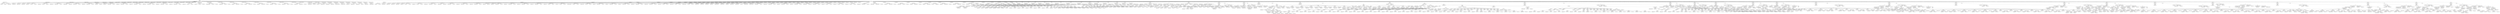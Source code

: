 digraph G {	
ranksep=.25;
	0 [label="MODULE"];
	1 [label="IDENTIFIERS:or1200_ctrl"];
	0 -> 1;
	2 [label="VAR_DECLARE_LIST"];
	0 -> 2;
	3 [label="VAR_DECLARE  INPUT PORT"];
	2 -> 3;
	4 [label="VAR_DECLARE  INPUT"];
	3 -> 4;
	5 [label="IDENTIFIERS:clk"];
	4 -> 5;
	16 [label="VAR_DECLARE  INPUT PORT"];
	2 -> 16;
	17 [label="VAR_DECLARE  INPUT"];
	16 -> 17;
	18 [label="IDENTIFIERS:rst"];
	17 -> 18;
	29 [label="VAR_DECLARE  INPUT PORT"];
	2 -> 29;
	30 [label="VAR_DECLARE  INPUT"];
	29 -> 30;
	31 [label="IDENTIFIERS:id_freeze"];
	30 -> 31;
	42 [label="VAR_DECLARE  INPUT PORT"];
	2 -> 42;
	43 [label="VAR_DECLARE  INPUT"];
	42 -> 43;
	44 [label="IDENTIFIERS:ex_freeze"];
	43 -> 44;
	55 [label="VAR_DECLARE  INPUT PORT"];
	2 -> 55;
	56 [label="VAR_DECLARE  INPUT"];
	55 -> 56;
	57 [label="IDENTIFIERS:wb_freeze"];
	56 -> 57;
	68 [label="VAR_DECLARE  INPUT PORT"];
	2 -> 68;
	69 [label="VAR_DECLARE  INPUT"];
	68 -> 69;
	70 [label="IDENTIFIERS:flushpipe"];
	69 -> 70;
	81 [label="VAR_DECLARE  INPUT PORT"];
	2 -> 81;
	82 [label="VAR_DECLARE  INPUT"];
	81 -> 82;
	83 [label="IDENTIFIERS:if_insn"];
	82 -> 83;
	84 [label="NUMBERS DEC:31"];
	82 -> 84;
	85 [label="NUMBERS DEC:0"];
	82 -> 85;
	94 [label="VAR_DECLARE  OUTPUT PORT"];
	2 -> 94;
	95 [label="VAR_DECLARE  OUTPUT"];
	94 -> 95;
	96 [label="IDENTIFIERS:ex_insn"];
	95 -> 96;
	97 [label="NUMBERS DEC:31"];
	95 -> 97;
	98 [label="NUMBERS DEC:0"];
	95 -> 98;
	107 [label="VAR_DECLARE  OUTPUT PORT"];
	2 -> 107;
	108 [label="VAR_DECLARE  OUTPUT"];
	107 -> 108;
	109 [label="IDENTIFIERS:branch_op"];
	108 -> 109;
	110 [label="NUMBERS LONG_LONG:2"];
	108 -> 110;
	111 [label="NUMBERS DEC:0"];
	108 -> 111;
	120 [label="VAR_DECLARE  INPUT PORT"];
	2 -> 120;
	121 [label="VAR_DECLARE  INPUT"];
	120 -> 121;
	122 [label="IDENTIFIERS:branch_taken"];
	121 -> 122;
	133 [label="VAR_DECLARE  OUTPUT PORT"];
	2 -> 133;
	134 [label="VAR_DECLARE  OUTPUT"];
	133 -> 134;
	135 [label="IDENTIFIERS:rf_addra"];
	134 -> 135;
	136 [label="NUMBERS LONG_LONG:4"];
	134 -> 136;
	137 [label="NUMBERS DEC:0"];
	134 -> 137;
	146 [label="VAR_DECLARE  OUTPUT PORT"];
	2 -> 146;
	147 [label="VAR_DECLARE  OUTPUT"];
	146 -> 147;
	148 [label="IDENTIFIERS:rf_addrb"];
	147 -> 148;
	149 [label="NUMBERS LONG_LONG:4"];
	147 -> 149;
	150 [label="NUMBERS DEC:0"];
	147 -> 150;
	159 [label="VAR_DECLARE  OUTPUT PORT"];
	2 -> 159;
	160 [label="VAR_DECLARE  OUTPUT"];
	159 -> 160;
	161 [label="IDENTIFIERS:rf_rda"];
	160 -> 161;
	172 [label="VAR_DECLARE  OUTPUT PORT"];
	2 -> 172;
	173 [label="VAR_DECLARE  OUTPUT"];
	172 -> 173;
	174 [label="IDENTIFIERS:rf_rdb"];
	173 -> 174;
	185 [label="VAR_DECLARE  OUTPUT PORT"];
	2 -> 185;
	186 [label="VAR_DECLARE  OUTPUT"];
	185 -> 186;
	187 [label="IDENTIFIERS:alu_op"];
	186 -> 187;
	188 [label="NUMBERS LONG_LONG:3"];
	186 -> 188;
	189 [label="NUMBERS DEC:0"];
	186 -> 189;
	198 [label="VAR_DECLARE  OUTPUT PORT"];
	2 -> 198;
	199 [label="VAR_DECLARE  OUTPUT"];
	198 -> 199;
	200 [label="IDENTIFIERS:mac_op"];
	199 -> 200;
	201 [label="NUMBERS LONG_LONG:1"];
	199 -> 201;
	202 [label="NUMBERS DEC:0"];
	199 -> 202;
	211 [label="VAR_DECLARE  OUTPUT PORT"];
	2 -> 211;
	212 [label="VAR_DECLARE  OUTPUT"];
	211 -> 212;
	213 [label="IDENTIFIERS:shrot_op"];
	212 -> 213;
	214 [label="NUMBERS LONG_LONG:1"];
	212 -> 214;
	215 [label="NUMBERS DEC:0"];
	212 -> 215;
	224 [label="VAR_DECLARE  OUTPUT PORT"];
	2 -> 224;
	225 [label="VAR_DECLARE  OUTPUT"];
	224 -> 225;
	226 [label="IDENTIFIERS:comp_op"];
	225 -> 226;
	227 [label="NUMBERS LONG_LONG:3"];
	225 -> 227;
	228 [label="NUMBERS DEC:0"];
	225 -> 228;
	237 [label="VAR_DECLARE  OUTPUT PORT"];
	2 -> 237;
	238 [label="VAR_DECLARE  OUTPUT"];
	237 -> 238;
	239 [label="IDENTIFIERS:rf_addrw"];
	238 -> 239;
	240 [label="NUMBERS LONG_LONG:4"];
	238 -> 240;
	241 [label="NUMBERS DEC:0"];
	238 -> 241;
	250 [label="VAR_DECLARE  OUTPUT PORT"];
	2 -> 250;
	251 [label="VAR_DECLARE  OUTPUT"];
	250 -> 251;
	252 [label="IDENTIFIERS:rfwb_op"];
	251 -> 252;
	253 [label="NUMBERS LONG_LONG:2"];
	251 -> 253;
	254 [label="NUMBERS DEC:0"];
	251 -> 254;
	263 [label="VAR_DECLARE  OUTPUT PORT"];
	2 -> 263;
	264 [label="VAR_DECLARE  OUTPUT"];
	263 -> 264;
	265 [label="IDENTIFIERS:wb_insn"];
	264 -> 265;
	266 [label="NUMBERS DEC:31"];
	264 -> 266;
	267 [label="NUMBERS DEC:0"];
	264 -> 267;
	276 [label="VAR_DECLARE  OUTPUT PORT"];
	2 -> 276;
	277 [label="VAR_DECLARE  OUTPUT"];
	276 -> 277;
	278 [label="IDENTIFIERS:simm"];
	277 -> 278;
	279 [label="NUMBERS DEC:31"];
	277 -> 279;
	280 [label="NUMBERS DEC:0"];
	277 -> 280;
	289 [label="VAR_DECLARE  OUTPUT PORT"];
	2 -> 289;
	290 [label="VAR_DECLARE  OUTPUT"];
	289 -> 290;
	291 [label="IDENTIFIERS:branch_addrofs"];
	290 -> 291;
	292 [label="NUMBERS DEC:31"];
	290 -> 292;
	293 [label="NUMBERS DEC:2"];
	290 -> 293;
	302 [label="VAR_DECLARE  OUTPUT PORT"];
	2 -> 302;
	303 [label="VAR_DECLARE  OUTPUT"];
	302 -> 303;
	304 [label="IDENTIFIERS:lsu_addrofs"];
	303 -> 304;
	305 [label="NUMBERS DEC:31"];
	303 -> 305;
	306 [label="NUMBERS DEC:0"];
	303 -> 306;
	315 [label="VAR_DECLARE  OUTPUT PORT"];
	2 -> 315;
	316 [label="VAR_DECLARE  OUTPUT"];
	315 -> 316;
	317 [label="IDENTIFIERS:sel_a"];
	316 -> 317;
	318 [label="NUMBERS LONG_LONG:1"];
	316 -> 318;
	319 [label="NUMBERS DEC:0"];
	316 -> 319;
	328 [label="VAR_DECLARE  OUTPUT PORT"];
	2 -> 328;
	329 [label="VAR_DECLARE  OUTPUT"];
	328 -> 329;
	330 [label="IDENTIFIERS:sel_b"];
	329 -> 330;
	331 [label="NUMBERS LONG_LONG:1"];
	329 -> 331;
	332 [label="NUMBERS DEC:0"];
	329 -> 332;
	341 [label="VAR_DECLARE  OUTPUT PORT"];
	2 -> 341;
	342 [label="VAR_DECLARE  OUTPUT"];
	341 -> 342;
	343 [label="IDENTIFIERS:lsu_op"];
	342 -> 343;
	344 [label="NUMBERS LONG_LONG:3"];
	342 -> 344;
	345 [label="NUMBERS DEC:0"];
	342 -> 345;
	354 [label="VAR_DECLARE  OUTPUT PORT"];
	2 -> 354;
	355 [label="VAR_DECLARE  OUTPUT"];
	354 -> 355;
	356 [label="IDENTIFIERS:cust5_op"];
	355 -> 356;
	357 [label="NUMBERS DEC:4"];
	355 -> 357;
	358 [label="NUMBERS DEC:0"];
	355 -> 358;
	367 [label="VAR_DECLARE  OUTPUT PORT"];
	2 -> 367;
	368 [label="VAR_DECLARE  OUTPUT"];
	367 -> 368;
	369 [label="IDENTIFIERS:cust5_limm"];
	368 -> 369;
	370 [label="NUMBERS DEC:5"];
	368 -> 370;
	371 [label="NUMBERS DEC:0"];
	368 -> 371;
	380 [label="VAR_DECLARE  OUTPUT PORT"];
	2 -> 380;
	381 [label="VAR_DECLARE  OUTPUT"];
	380 -> 381;
	382 [label="IDENTIFIERS:multicycle"];
	381 -> 382;
	383 [label="NUMBERS LONG_LONG:1"];
	381 -> 383;
	384 [label="NUMBERS DEC:0"];
	381 -> 384;
	393 [label="VAR_DECLARE  OUTPUT PORT"];
	2 -> 393;
	394 [label="VAR_DECLARE  OUTPUT"];
	393 -> 394;
	395 [label="IDENTIFIERS:spr_addrimm"];
	394 -> 395;
	396 [label="NUMBERS DEC:15"];
	394 -> 396;
	397 [label="NUMBERS DEC:0"];
	394 -> 397;
	406 [label="VAR_DECLARE  INPUT PORT"];
	2 -> 406;
	407 [label="VAR_DECLARE  INPUT"];
	406 -> 407;
	408 [label="IDENTIFIERS:wbforw_valid"];
	407 -> 408;
	419 [label="VAR_DECLARE  OUTPUT PORT"];
	2 -> 419;
	420 [label="VAR_DECLARE  OUTPUT"];
	419 -> 420;
	421 [label="IDENTIFIERS:sig_syscall"];
	420 -> 421;
	432 [label="VAR_DECLARE  OUTPUT PORT"];
	2 -> 432;
	433 [label="VAR_DECLARE  OUTPUT"];
	432 -> 433;
	434 [label="IDENTIFIERS:sig_trap"];
	433 -> 434;
	445 [label="VAR_DECLARE  OUTPUT PORT"];
	2 -> 445;
	446 [label="VAR_DECLARE  OUTPUT"];
	445 -> 446;
	447 [label="IDENTIFIERS:force_dslot_fetch"];
	446 -> 447;
	458 [label="VAR_DECLARE  OUTPUT PORT"];
	2 -> 458;
	459 [label="VAR_DECLARE  OUTPUT"];
	458 -> 459;
	460 [label="IDENTIFIERS:no_more_dslot"];
	459 -> 460;
	471 [label="VAR_DECLARE  OUTPUT PORT"];
	2 -> 471;
	472 [label="VAR_DECLARE  OUTPUT"];
	471 -> 472;
	473 [label="IDENTIFIERS:ex_void"];
	472 -> 473;
	484 [label="VAR_DECLARE  OUTPUT PORT"];
	2 -> 484;
	485 [label="VAR_DECLARE  OUTPUT"];
	484 -> 485;
	486 [label="IDENTIFIERS:id_macrc_op"];
	485 -> 486;
	497 [label="VAR_DECLARE  OUTPUT PORT"];
	2 -> 497;
	498 [label="VAR_DECLARE  OUTPUT"];
	497 -> 498;
	499 [label="IDENTIFIERS:ex_macrc_op"];
	498 -> 499;
	510 [label="VAR_DECLARE  OUTPUT PORT"];
	2 -> 510;
	511 [label="VAR_DECLARE  OUTPUT"];
	510 -> 511;
	512 [label="IDENTIFIERS:rfe"];
	511 -> 512;
	523 [label="VAR_DECLARE  INPUT PORT"];
	2 -> 523;
	524 [label="VAR_DECLARE  INPUT"];
	523 -> 524;
	525 [label="IDENTIFIERS:du_hwbkpt"];
	524 -> 525;
	536 [label="VAR_DECLARE  OUTPUT PORT"];
	2 -> 536;
	537 [label="VAR_DECLARE  OUTPUT"];
	536 -> 537;
	538 [label="IDENTIFIERS:except_illegal"];
	537 -> 538;
	549 [label="MODULE_ITEMS"];
	0 -> 549;
	550 [label="VAR_DECLARE_LIST"];
	549 -> 550;
	551 [label="VAR_DECLARE  INPUT"];
	550 -> 551;
	552 [label="IDENTIFIERS:clk"];
	551 -> 552;
	558 [label="VAR_DECLARE_LIST"];
	549 -> 558;
	559 [label="VAR_DECLARE  INPUT"];
	558 -> 559;
	560 [label="IDENTIFIERS:rst"];
	559 -> 560;
	566 [label="VAR_DECLARE_LIST"];
	549 -> 566;
	567 [label="VAR_DECLARE  INPUT"];
	566 -> 567;
	568 [label="IDENTIFIERS:id_freeze"];
	567 -> 568;
	574 [label="VAR_DECLARE_LIST"];
	549 -> 574;
	575 [label="VAR_DECLARE  INPUT"];
	574 -> 575;
	576 [label="IDENTIFIERS:ex_freeze"];
	575 -> 576;
	582 [label="VAR_DECLARE_LIST"];
	549 -> 582;
	583 [label="VAR_DECLARE  INPUT"];
	582 -> 583;
	584 [label="IDENTIFIERS:wb_freeze"];
	583 -> 584;
	590 [label="VAR_DECLARE_LIST"];
	549 -> 590;
	591 [label="VAR_DECLARE  INPUT"];
	590 -> 591;
	592 [label="IDENTIFIERS:flushpipe"];
	591 -> 592;
	598 [label="VAR_DECLARE_LIST"];
	549 -> 598;
	599 [label="VAR_DECLARE  INPUT"];
	598 -> 599;
	600 [label="IDENTIFIERS:if_insn"];
	599 -> 600;
	601 [label="NUMBERS DEC:31"];
	599 -> 601;
	602 [label="NUMBERS DEC:0"];
	599 -> 602;
	606 [label="VAR_DECLARE_LIST"];
	549 -> 606;
	607 [label="VAR_DECLARE  OUTPUT"];
	606 -> 607;
	608 [label="IDENTIFIERS:ex_insn"];
	607 -> 608;
	609 [label="NUMBERS DEC:31"];
	607 -> 609;
	610 [label="NUMBERS DEC:0"];
	607 -> 610;
	614 [label="VAR_DECLARE_LIST"];
	549 -> 614;
	615 [label="VAR_DECLARE  OUTPUT"];
	614 -> 615;
	616 [label="IDENTIFIERS:branch_op"];
	615 -> 616;
	617 [label="NUMBERS LONG_LONG:2"];
	615 -> 617;
	618 [label="NUMBERS DEC:0"];
	615 -> 618;
	622 [label="VAR_DECLARE_LIST"];
	549 -> 622;
	623 [label="VAR_DECLARE  INPUT"];
	622 -> 623;
	624 [label="IDENTIFIERS:branch_taken"];
	623 -> 624;
	630 [label="VAR_DECLARE_LIST"];
	549 -> 630;
	631 [label="VAR_DECLARE  OUTPUT"];
	630 -> 631;
	632 [label="IDENTIFIERS:rf_addrw"];
	631 -> 632;
	633 [label="NUMBERS LONG_LONG:4"];
	631 -> 633;
	634 [label="NUMBERS DEC:0"];
	631 -> 634;
	638 [label="VAR_DECLARE_LIST"];
	549 -> 638;
	639 [label="VAR_DECLARE  OUTPUT"];
	638 -> 639;
	640 [label="IDENTIFIERS:rf_addra"];
	639 -> 640;
	641 [label="NUMBERS LONG_LONG:4"];
	639 -> 641;
	642 [label="NUMBERS DEC:0"];
	639 -> 642;
	646 [label="VAR_DECLARE_LIST"];
	549 -> 646;
	647 [label="VAR_DECLARE  OUTPUT"];
	646 -> 647;
	648 [label="IDENTIFIERS:rf_addrb"];
	647 -> 648;
	649 [label="NUMBERS LONG_LONG:4"];
	647 -> 649;
	650 [label="NUMBERS DEC:0"];
	647 -> 650;
	654 [label="VAR_DECLARE_LIST"];
	549 -> 654;
	655 [label="VAR_DECLARE  OUTPUT"];
	654 -> 655;
	656 [label="IDENTIFIERS:rf_rda"];
	655 -> 656;
	662 [label="VAR_DECLARE_LIST"];
	549 -> 662;
	663 [label="VAR_DECLARE  OUTPUT"];
	662 -> 663;
	664 [label="IDENTIFIERS:rf_rdb"];
	663 -> 664;
	670 [label="VAR_DECLARE_LIST"];
	549 -> 670;
	671 [label="VAR_DECLARE  OUTPUT"];
	670 -> 671;
	672 [label="IDENTIFIERS:alu_op"];
	671 -> 672;
	673 [label="NUMBERS LONG_LONG:3"];
	671 -> 673;
	674 [label="NUMBERS DEC:0"];
	671 -> 674;
	678 [label="VAR_DECLARE_LIST"];
	549 -> 678;
	679 [label="VAR_DECLARE  OUTPUT"];
	678 -> 679;
	680 [label="IDENTIFIERS:mac_op"];
	679 -> 680;
	681 [label="NUMBERS LONG_LONG:1"];
	679 -> 681;
	682 [label="NUMBERS DEC:0"];
	679 -> 682;
	686 [label="VAR_DECLARE_LIST"];
	549 -> 686;
	687 [label="VAR_DECLARE  OUTPUT"];
	686 -> 687;
	688 [label="IDENTIFIERS:shrot_op"];
	687 -> 688;
	689 [label="NUMBERS LONG_LONG:1"];
	687 -> 689;
	690 [label="NUMBERS DEC:0"];
	687 -> 690;
	694 [label="VAR_DECLARE_LIST"];
	549 -> 694;
	695 [label="VAR_DECLARE  OUTPUT"];
	694 -> 695;
	696 [label="IDENTIFIERS:rfwb_op"];
	695 -> 696;
	697 [label="NUMBERS LONG_LONG:2"];
	695 -> 697;
	698 [label="NUMBERS DEC:0"];
	695 -> 698;
	702 [label="VAR_DECLARE_LIST"];
	549 -> 702;
	703 [label="VAR_DECLARE  OUTPUT"];
	702 -> 703;
	704 [label="IDENTIFIERS:wb_insn"];
	703 -> 704;
	705 [label="NUMBERS DEC:31"];
	703 -> 705;
	706 [label="NUMBERS DEC:0"];
	703 -> 706;
	710 [label="VAR_DECLARE_LIST"];
	549 -> 710;
	711 [label="VAR_DECLARE  OUTPUT"];
	710 -> 711;
	712 [label="IDENTIFIERS:simm"];
	711 -> 712;
	713 [label="NUMBERS DEC:31"];
	711 -> 713;
	714 [label="NUMBERS DEC:0"];
	711 -> 714;
	718 [label="VAR_DECLARE_LIST"];
	549 -> 718;
	719 [label="VAR_DECLARE  OUTPUT"];
	718 -> 719;
	720 [label="IDENTIFIERS:branch_addrofs"];
	719 -> 720;
	721 [label="NUMBERS DEC:31"];
	719 -> 721;
	722 [label="NUMBERS DEC:2"];
	719 -> 722;
	726 [label="VAR_DECLARE_LIST"];
	549 -> 726;
	727 [label="VAR_DECLARE  OUTPUT"];
	726 -> 727;
	728 [label="IDENTIFIERS:lsu_addrofs"];
	727 -> 728;
	729 [label="NUMBERS DEC:31"];
	727 -> 729;
	730 [label="NUMBERS DEC:0"];
	727 -> 730;
	734 [label="VAR_DECLARE_LIST"];
	549 -> 734;
	735 [label="VAR_DECLARE  OUTPUT"];
	734 -> 735;
	736 [label="IDENTIFIERS:sel_a"];
	735 -> 736;
	737 [label="NUMBERS LONG_LONG:1"];
	735 -> 737;
	738 [label="NUMBERS DEC:0"];
	735 -> 738;
	742 [label="VAR_DECLARE_LIST"];
	549 -> 742;
	743 [label="VAR_DECLARE  OUTPUT"];
	742 -> 743;
	744 [label="IDENTIFIERS:sel_b"];
	743 -> 744;
	745 [label="NUMBERS LONG_LONG:1"];
	743 -> 745;
	746 [label="NUMBERS DEC:0"];
	743 -> 746;
	750 [label="VAR_DECLARE_LIST"];
	549 -> 750;
	751 [label="VAR_DECLARE  OUTPUT"];
	750 -> 751;
	752 [label="IDENTIFIERS:lsu_op"];
	751 -> 752;
	753 [label="NUMBERS LONG_LONG:3"];
	751 -> 753;
	754 [label="NUMBERS DEC:0"];
	751 -> 754;
	758 [label="VAR_DECLARE_LIST"];
	549 -> 758;
	759 [label="VAR_DECLARE  OUTPUT"];
	758 -> 759;
	760 [label="IDENTIFIERS:comp_op"];
	759 -> 760;
	761 [label="NUMBERS LONG_LONG:3"];
	759 -> 761;
	762 [label="NUMBERS DEC:0"];
	759 -> 762;
	766 [label="VAR_DECLARE_LIST"];
	549 -> 766;
	767 [label="VAR_DECLARE  OUTPUT"];
	766 -> 767;
	768 [label="IDENTIFIERS:multicycle"];
	767 -> 768;
	769 [label="NUMBERS LONG_LONG:1"];
	767 -> 769;
	770 [label="NUMBERS DEC:0"];
	767 -> 770;
	774 [label="VAR_DECLARE_LIST"];
	549 -> 774;
	775 [label="VAR_DECLARE  OUTPUT"];
	774 -> 775;
	776 [label="IDENTIFIERS:cust5_op"];
	775 -> 776;
	777 [label="NUMBERS DEC:4"];
	775 -> 777;
	778 [label="NUMBERS DEC:0"];
	775 -> 778;
	782 [label="VAR_DECLARE_LIST"];
	549 -> 782;
	783 [label="VAR_DECLARE  OUTPUT"];
	782 -> 783;
	784 [label="IDENTIFIERS:cust5_limm"];
	783 -> 784;
	785 [label="NUMBERS DEC:5"];
	783 -> 785;
	786 [label="NUMBERS DEC:0"];
	783 -> 786;
	790 [label="VAR_DECLARE_LIST"];
	549 -> 790;
	791 [label="VAR_DECLARE  OUTPUT"];
	790 -> 791;
	792 [label="IDENTIFIERS:spr_addrimm"];
	791 -> 792;
	793 [label="NUMBERS DEC:15"];
	791 -> 793;
	794 [label="NUMBERS DEC:0"];
	791 -> 794;
	798 [label="VAR_DECLARE_LIST"];
	549 -> 798;
	799 [label="VAR_DECLARE  INPUT"];
	798 -> 799;
	800 [label="IDENTIFIERS:wbforw_valid"];
	799 -> 800;
	806 [label="VAR_DECLARE_LIST"];
	549 -> 806;
	807 [label="VAR_DECLARE  INPUT"];
	806 -> 807;
	808 [label="IDENTIFIERS:du_hwbkpt"];
	807 -> 808;
	814 [label="VAR_DECLARE_LIST"];
	549 -> 814;
	815 [label="VAR_DECLARE  OUTPUT"];
	814 -> 815;
	816 [label="IDENTIFIERS:sig_syscall"];
	815 -> 816;
	822 [label="VAR_DECLARE_LIST"];
	549 -> 822;
	823 [label="VAR_DECLARE  OUTPUT"];
	822 -> 823;
	824 [label="IDENTIFIERS:sig_trap"];
	823 -> 824;
	830 [label="VAR_DECLARE_LIST"];
	549 -> 830;
	831 [label="VAR_DECLARE  OUTPUT"];
	830 -> 831;
	832 [label="IDENTIFIERS:force_dslot_fetch"];
	831 -> 832;
	838 [label="VAR_DECLARE_LIST"];
	549 -> 838;
	839 [label="VAR_DECLARE  OUTPUT"];
	838 -> 839;
	840 [label="IDENTIFIERS:no_more_dslot"];
	839 -> 840;
	846 [label="VAR_DECLARE_LIST"];
	549 -> 846;
	847 [label="VAR_DECLARE  OUTPUT"];
	846 -> 847;
	848 [label="IDENTIFIERS:ex_void"];
	847 -> 848;
	854 [label="VAR_DECLARE_LIST"];
	549 -> 854;
	855 [label="VAR_DECLARE  OUTPUT"];
	854 -> 855;
	856 [label="IDENTIFIERS:id_macrc_op"];
	855 -> 856;
	862 [label="VAR_DECLARE_LIST"];
	549 -> 862;
	863 [label="VAR_DECLARE  OUTPUT"];
	862 -> 863;
	864 [label="IDENTIFIERS:ex_macrc_op"];
	863 -> 864;
	870 [label="VAR_DECLARE_LIST"];
	549 -> 870;
	871 [label="VAR_DECLARE  OUTPUT"];
	870 -> 871;
	872 [label="IDENTIFIERS:rfe"];
	871 -> 872;
	878 [label="VAR_DECLARE_LIST"];
	549 -> 878;
	879 [label="VAR_DECLARE  OUTPUT"];
	878 -> 879;
	880 [label="IDENTIFIERS:except_illegal"];
	879 -> 880;
	886 [label="VAR_DECLARE_LIST"];
	549 -> 886;
	887 [label="VAR_DECLARE  REG"];
	886 -> 887;
	888 [label="IDENTIFIERS:pre_branch_op"];
	887 -> 888;
	889 [label="NUMBERS LONG_LONG:2"];
	887 -> 889;
	890 [label="NUMBERS DEC:0"];
	887 -> 890;
	894 [label="VAR_DECLARE_LIST"];
	549 -> 894;
	895 [label="VAR_DECLARE  REG"];
	894 -> 895;
	896 [label="IDENTIFIERS:branch_op"];
	895 -> 896;
	897 [label="NUMBERS LONG_LONG:2"];
	895 -> 897;
	898 [label="NUMBERS DEC:0"];
	895 -> 898;
	902 [label="VAR_DECLARE_LIST"];
	549 -> 902;
	903 [label="VAR_DECLARE  REG"];
	902 -> 903;
	904 [label="IDENTIFIERS:alu_op"];
	903 -> 904;
	905 [label="NUMBERS LONG_LONG:3"];
	903 -> 905;
	906 [label="NUMBERS DEC:0"];
	903 -> 906;
	910 [label="VAR_DECLARE_LIST"];
	549 -> 910;
	911 [label="VAR_DECLARE  REG"];
	910 -> 911;
	912 [label="IDENTIFIERS:mac_op"];
	911 -> 912;
	913 [label="NUMBERS LONG_LONG:1"];
	911 -> 913;
	914 [label="NUMBERS DEC:0"];
	911 -> 914;
	918 [label="VAR_DECLARE_LIST"];
	549 -> 918;
	919 [label="VAR_DECLARE  REG"];
	918 -> 919;
	920 [label="IDENTIFIERS:ex_macrc_op"];
	919 -> 920;
	926 [label="VAR_DECLARE_LIST"];
	549 -> 926;
	927 [label="VAR_DECLARE  REG"];
	926 -> 927;
	928 [label="IDENTIFIERS:shrot_op"];
	927 -> 928;
	929 [label="NUMBERS LONG_LONG:1"];
	927 -> 929;
	930 [label="NUMBERS DEC:0"];
	927 -> 930;
	934 [label="VAR_DECLARE_LIST"];
	549 -> 934;
	935 [label="VAR_DECLARE  REG"];
	934 -> 935;
	936 [label="IDENTIFIERS:id_insn"];
	935 -> 936;
	937 [label="NUMBERS DEC:31"];
	935 -> 937;
	938 [label="NUMBERS DEC:0"];
	935 -> 938;
	942 [label="VAR_DECLARE_LIST"];
	549 -> 942;
	943 [label="VAR_DECLARE  REG"];
	942 -> 943;
	944 [label="IDENTIFIERS:ex_insn"];
	943 -> 944;
	945 [label="NUMBERS DEC:31"];
	943 -> 945;
	946 [label="NUMBERS DEC:0"];
	943 -> 946;
	950 [label="VAR_DECLARE_LIST"];
	549 -> 950;
	951 [label="VAR_DECLARE  REG"];
	950 -> 951;
	952 [label="IDENTIFIERS:wb_insn"];
	951 -> 952;
	953 [label="NUMBERS DEC:31"];
	951 -> 953;
	954 [label="NUMBERS DEC:0"];
	951 -> 954;
	958 [label="VAR_DECLARE_LIST"];
	549 -> 958;
	959 [label="VAR_DECLARE  REG"];
	958 -> 959;
	960 [label="IDENTIFIERS:rf_addrw"];
	959 -> 960;
	961 [label="NUMBERS LONG_LONG:4"];
	959 -> 961;
	962 [label="NUMBERS DEC:0"];
	959 -> 962;
	966 [label="VAR_DECLARE_LIST"];
	549 -> 966;
	967 [label="VAR_DECLARE  REG"];
	966 -> 967;
	968 [label="IDENTIFIERS:wb_rfaddrw"];
	967 -> 968;
	969 [label="NUMBERS LONG_LONG:4"];
	967 -> 969;
	970 [label="NUMBERS DEC:0"];
	967 -> 970;
	974 [label="VAR_DECLARE_LIST"];
	549 -> 974;
	975 [label="VAR_DECLARE  REG"];
	974 -> 975;
	976 [label="IDENTIFIERS:rfwb_op"];
	975 -> 976;
	977 [label="NUMBERS LONG_LONG:2"];
	975 -> 977;
	978 [label="NUMBERS DEC:0"];
	975 -> 978;
	982 [label="VAR_DECLARE_LIST"];
	549 -> 982;
	983 [label="VAR_DECLARE  REG"];
	982 -> 983;
	984 [label="IDENTIFIERS:lsu_addrofs"];
	983 -> 984;
	985 [label="NUMBERS DEC:31"];
	983 -> 985;
	986 [label="NUMBERS DEC:0"];
	983 -> 986;
	990 [label="VAR_DECLARE_LIST"];
	549 -> 990;
	991 [label="VAR_DECLARE  REG"];
	990 -> 991;
	992 [label="IDENTIFIERS:sel_a"];
	991 -> 992;
	993 [label="NUMBERS LONG_LONG:1"];
	991 -> 993;
	994 [label="NUMBERS DEC:0"];
	991 -> 994;
	998 [label="VAR_DECLARE_LIST"];
	549 -> 998;
	999 [label="VAR_DECLARE  REG"];
	998 -> 999;
	1000 [label="IDENTIFIERS:sel_b"];
	999 -> 1000;
	1001 [label="NUMBERS LONG_LONG:1"];
	999 -> 1001;
	1002 [label="NUMBERS DEC:0"];
	999 -> 1002;
	1006 [label="VAR_DECLARE_LIST"];
	549 -> 1006;
	1007 [label="VAR_DECLARE  REG"];
	1006 -> 1007;
	1008 [label="IDENTIFIERS:sel_imm"];
	1007 -> 1008;
	1014 [label="VAR_DECLARE_LIST"];
	549 -> 1014;
	1015 [label="VAR_DECLARE  REG"];
	1014 -> 1015;
	1016 [label="IDENTIFIERS:lsu_op"];
	1015 -> 1016;
	1017 [label="NUMBERS LONG_LONG:3"];
	1015 -> 1017;
	1018 [label="NUMBERS DEC:0"];
	1015 -> 1018;
	1022 [label="VAR_DECLARE_LIST"];
	549 -> 1022;
	1023 [label="VAR_DECLARE  REG"];
	1022 -> 1023;
	1024 [label="IDENTIFIERS:comp_op"];
	1023 -> 1024;
	1025 [label="NUMBERS LONG_LONG:3"];
	1023 -> 1025;
	1026 [label="NUMBERS DEC:0"];
	1023 -> 1026;
	1030 [label="VAR_DECLARE_LIST"];
	549 -> 1030;
	1031 [label="VAR_DECLARE  REG"];
	1030 -> 1031;
	1032 [label="IDENTIFIERS:multicycle"];
	1031 -> 1032;
	1033 [label="NUMBERS LONG_LONG:1"];
	1031 -> 1033;
	1034 [label="NUMBERS DEC:0"];
	1031 -> 1034;
	1038 [label="VAR_DECLARE_LIST"];
	549 -> 1038;
	1039 [label="VAR_DECLARE  REG"];
	1038 -> 1039;
	1040 [label="IDENTIFIERS:imm_signextend"];
	1039 -> 1040;
	1046 [label="VAR_DECLARE_LIST"];
	549 -> 1046;
	1047 [label="VAR_DECLARE  REG"];
	1046 -> 1047;
	1048 [label="IDENTIFIERS:spr_addrimm"];
	1047 -> 1048;
	1049 [label="NUMBERS DEC:15"];
	1047 -> 1049;
	1050 [label="NUMBERS DEC:0"];
	1047 -> 1050;
	1054 [label="VAR_DECLARE_LIST"];
	549 -> 1054;
	1055 [label="VAR_DECLARE  REG"];
	1054 -> 1055;
	1056 [label="IDENTIFIERS:sig_syscall"];
	1055 -> 1056;
	1062 [label="VAR_DECLARE_LIST"];
	549 -> 1062;
	1063 [label="VAR_DECLARE  REG"];
	1062 -> 1063;
	1064 [label="IDENTIFIERS:sig_trap"];
	1063 -> 1064;
	1070 [label="VAR_DECLARE_LIST"];
	549 -> 1070;
	1071 [label="VAR_DECLARE  REG"];
	1070 -> 1071;
	1072 [label="IDENTIFIERS:except_illegal"];
	1071 -> 1072;
	1078 [label="VAR_DECLARE_LIST"];
	549 -> 1078;
	1079 [label="VAR_DECLARE  WIRE"];
	1078 -> 1079;
	1080 [label="IDENTIFIERS:id_void"];
	1079 -> 1080;
	1086 [label="ASSIGN"];
	549 -> 1086;
	1087 [label="BLOCKING_STATEMENT"];
	1086 -> 1087;
	1088 [label="IDENTIFIERS:rf_addra"];
	1087 -> 1088;
	1089 [label="RANGE_REF"];
	1087 -> 1089;
	1090 [label="IDENTIFIERS:if_insn"];
	1089 -> 1090;
	1091 [label="NUMBERS DEC:20"];
	1089 -> 1091;
	1092 [label="NUMBERS DEC:16"];
	1089 -> 1092;
	1093 [label="ASSIGN"];
	549 -> 1093;
	1094 [label="BLOCKING_STATEMENT"];
	1093 -> 1094;
	1095 [label="IDENTIFIERS:rf_addrb"];
	1094 -> 1095;
	1096 [label="RANGE_REF"];
	1094 -> 1096;
	1097 [label="IDENTIFIERS:if_insn"];
	1096 -> 1097;
	1098 [label="NUMBERS DEC:15"];
	1096 -> 1098;
	1099 [label="NUMBERS DEC:11"];
	1096 -> 1099;
	1100 [label="ASSIGN"];
	549 -> 1100;
	1101 [label="BLOCKING_STATEMENT"];
	1100 -> 1101;
	1102 [label="IDENTIFIERS:rf_rda"];
	1101 -> 1102;
	1103 [label="ARRAY_REF"];
	1101 -> 1103;
	1104 [label="IDENTIFIERS:if_insn"];
	1103 -> 1104;
	1105 [label="NUMBERS DEC:31"];
	1103 -> 1105;
	1106 [label="ASSIGN"];
	549 -> 1106;
	1107 [label="BLOCKING_STATEMENT"];
	1106 -> 1107;
	1108 [label="IDENTIFIERS:rf_rdb"];
	1107 -> 1108;
	1109 [label="ARRAY_REF"];
	1107 -> 1109;
	1110 [label="IDENTIFIERS:if_insn"];
	1109 -> 1110;
	1111 [label="NUMBERS DEC:30"];
	1109 -> 1111;
	1112 [label="ASSIGN"];
	549 -> 1112;
	1113 [label="BLOCKING_STATEMENT"];
	1112 -> 1113;
	1114 [label="IDENTIFIERS:force_dslot_fetch"];
	1113 -> 1114;
	1115 [label="NUMBERS BIN:0"];
	1113 -> 1115;
	1116 [label="ASSIGN"];
	549 -> 1116;
	1117 [label="BLOCKING_STATEMENT"];
	1116 -> 1117;
	1118 [label="IDENTIFIERS:no_more_dslot"];
	1117 -> 1118;
	1119 [label="BINARY_OPERATION BITWISE_OR"];
	1117 -> 1119;
	1120 [label="BINARY_OPERATION BITWISE_AND"];
	1119 -> 1120;
	1121 [label="BINARY_OPERATION BITWISE_AND"];
	1120 -> 1121;
	1122 [label="UNARY_OPERATION BITWISE_OR"];
	1121 -> 1122;
	1123 [label="IDENTIFIERS:branch_op"];
	1122 -> 1123;
	1124 [label="UNARY_OPERATION LOGICAL_NOT"];
	1121 -> 1124;
	1125 [label="IDENTIFIERS:id_void"];
	1124 -> 1125;
	1126 [label="IDENTIFIERS:branch_taken"];
	1120 -> 1126;
	1127 [label="BINARY_OPERATION LOGICAL_EQUAL"];
	1119 -> 1127;
	1128 [label="IDENTIFIERS:branch_op"];
	1127 -> 1128;
	1129 [label="NUMBERS BIN:110"];
	1127 -> 1129;
	1130 [label="ASSIGN"];
	549 -> 1130;
	1131 [label="BLOCKING_STATEMENT"];
	1130 -> 1131;
	1132 [label="IDENTIFIERS:id_void"];
	1131 -> 1132;
	1133 [label="BINARY_OPERATION BITWISE_AND"];
	1131 -> 1133;
	1134 [label="BINARY_OPERATION LOGICAL_EQUAL"];
	1133 -> 1134;
	1135 [label="RANGE_REF"];
	1134 -> 1135;
	1136 [label="IDENTIFIERS:id_insn"];
	1135 -> 1136;
	1137 [label="NUMBERS DEC:31"];
	1135 -> 1137;
	1138 [label="NUMBERS DEC:26"];
	1135 -> 1138;
	1139 [label="NUMBERS BIN:000101"];
	1134 -> 1139;
	1140 [label="ARRAY_REF"];
	1133 -> 1140;
	1141 [label="IDENTIFIERS:id_insn"];
	1140 -> 1141;
	1142 [label="NUMBERS DEC:16"];
	1140 -> 1142;
	1143 [label="ASSIGN"];
	549 -> 1143;
	1144 [label="BLOCKING_STATEMENT"];
	1143 -> 1144;
	1145 [label="IDENTIFIERS:ex_void"];
	1144 -> 1145;
	1146 [label="BINARY_OPERATION BITWISE_AND"];
	1144 -> 1146;
	1147 [label="BINARY_OPERATION LOGICAL_EQUAL"];
	1146 -> 1147;
	1148 [label="RANGE_REF"];
	1147 -> 1148;
	1149 [label="IDENTIFIERS:ex_insn"];
	1148 -> 1149;
	1150 [label="NUMBERS DEC:31"];
	1148 -> 1150;
	1151 [label="NUMBERS DEC:26"];
	1148 -> 1151;
	1152 [label="NUMBERS BIN:000101"];
	1147 -> 1152;
	1153 [label="ARRAY_REF"];
	1146 -> 1153;
	1154 [label="IDENTIFIERS:ex_insn"];
	1153 -> 1154;
	1155 [label="NUMBERS DEC:16"];
	1153 -> 1155;
	1156 [label="ASSIGN"];
	549 -> 1156;
	1157 [label="BLOCKING_STATEMENT"];
	1156 -> 1157;
	1158 [label="IDENTIFIERS:simm"];
	1157 -> 1158;
	1159 [label="IF_Q"];
	1157 -> 1159;
	1160 [label="BINARY_OPERATION LOGICAL_EQUAL"];
	1159 -> 1160;
	1161 [label="IDENTIFIERS:imm_signextend"];
	1160 -> 1161;
	1162 [label="NUMBERS BIN:1"];
	1160 -> 1162;
	1163 [label="CONCATENATE"];
	1159 -> 1163;
	1164 [label="CONCATENATE"];
	1163 -> 1164;
	1165 [label="ARRAY_REF"];
	1164 -> 1165;
	1166 [label="IDENTIFIERS:id_insn"];
	1165 -> 1166;
	1167 [label="NUMBERS DEC:15"];
	1165 -> 1167;
	1168 [label="CONCATENATE"];
	1163 -> 1168;
	1169 [label="ARRAY_REF"];
	1168 -> 1169;
	1170 [label="IDENTIFIERS:id_insn"];
	1169 -> 1170;
	1171 [label="NUMBERS DEC:15"];
	1169 -> 1171;
	1172 [label="CONCATENATE"];
	1163 -> 1172;
	1173 [label="ARRAY_REF"];
	1172 -> 1173;
	1174 [label="IDENTIFIERS:id_insn"];
	1173 -> 1174;
	1175 [label="NUMBERS DEC:15"];
	1173 -> 1175;
	1176 [label="CONCATENATE"];
	1163 -> 1176;
	1177 [label="ARRAY_REF"];
	1176 -> 1177;
	1178 [label="IDENTIFIERS:id_insn"];
	1177 -> 1178;
	1179 [label="NUMBERS DEC:15"];
	1177 -> 1179;
	1180 [label="CONCATENATE"];
	1163 -> 1180;
	1181 [label="ARRAY_REF"];
	1180 -> 1181;
	1182 [label="IDENTIFIERS:id_insn"];
	1181 -> 1182;
	1183 [label="NUMBERS DEC:15"];
	1181 -> 1183;
	1184 [label="CONCATENATE"];
	1163 -> 1184;
	1185 [label="ARRAY_REF"];
	1184 -> 1185;
	1186 [label="IDENTIFIERS:id_insn"];
	1185 -> 1186;
	1187 [label="NUMBERS DEC:15"];
	1185 -> 1187;
	1188 [label="CONCATENATE"];
	1163 -> 1188;
	1189 [label="ARRAY_REF"];
	1188 -> 1189;
	1190 [label="IDENTIFIERS:id_insn"];
	1189 -> 1190;
	1191 [label="NUMBERS DEC:15"];
	1189 -> 1191;
	1192 [label="CONCATENATE"];
	1163 -> 1192;
	1193 [label="ARRAY_REF"];
	1192 -> 1193;
	1194 [label="IDENTIFIERS:id_insn"];
	1193 -> 1194;
	1195 [label="NUMBERS DEC:15"];
	1193 -> 1195;
	1196 [label="CONCATENATE"];
	1163 -> 1196;
	1197 [label="ARRAY_REF"];
	1196 -> 1197;
	1198 [label="IDENTIFIERS:id_insn"];
	1197 -> 1198;
	1199 [label="NUMBERS DEC:15"];
	1197 -> 1199;
	1200 [label="CONCATENATE"];
	1163 -> 1200;
	1201 [label="ARRAY_REF"];
	1200 -> 1201;
	1202 [label="IDENTIFIERS:id_insn"];
	1201 -> 1202;
	1203 [label="NUMBERS DEC:15"];
	1201 -> 1203;
	1204 [label="CONCATENATE"];
	1163 -> 1204;
	1205 [label="ARRAY_REF"];
	1204 -> 1205;
	1206 [label="IDENTIFIERS:id_insn"];
	1205 -> 1206;
	1207 [label="NUMBERS DEC:15"];
	1205 -> 1207;
	1208 [label="CONCATENATE"];
	1163 -> 1208;
	1209 [label="ARRAY_REF"];
	1208 -> 1209;
	1210 [label="IDENTIFIERS:id_insn"];
	1209 -> 1210;
	1211 [label="NUMBERS DEC:15"];
	1209 -> 1211;
	1212 [label="CONCATENATE"];
	1163 -> 1212;
	1213 [label="ARRAY_REF"];
	1212 -> 1213;
	1214 [label="IDENTIFIERS:id_insn"];
	1213 -> 1214;
	1215 [label="NUMBERS DEC:15"];
	1213 -> 1215;
	1216 [label="CONCATENATE"];
	1163 -> 1216;
	1217 [label="ARRAY_REF"];
	1216 -> 1217;
	1218 [label="IDENTIFIERS:id_insn"];
	1217 -> 1218;
	1219 [label="NUMBERS DEC:15"];
	1217 -> 1219;
	1220 [label="CONCATENATE"];
	1163 -> 1220;
	1221 [label="ARRAY_REF"];
	1220 -> 1221;
	1222 [label="IDENTIFIERS:id_insn"];
	1221 -> 1222;
	1223 [label="NUMBERS DEC:15"];
	1221 -> 1223;
	1224 [label="CONCATENATE"];
	1163 -> 1224;
	1225 [label="ARRAY_REF"];
	1224 -> 1225;
	1226 [label="IDENTIFIERS:id_insn"];
	1225 -> 1226;
	1227 [label="NUMBERS DEC:15"];
	1225 -> 1227;
	1228 [label="RANGE_REF"];
	1163 -> 1228;
	1229 [label="IDENTIFIERS:id_insn"];
	1228 -> 1229;
	1230 [label="NUMBERS DEC:15"];
	1228 -> 1230;
	1231 [label="NUMBERS DEC:0"];
	1228 -> 1231;
	1232 [label="CONCATENATE"];
	1159 -> 1232;
	1233 [label="CONCATENATE"];
	1232 -> 1233;
	1234 [label="NUMBERS BIN:0"];
	1233 -> 1234;
	1235 [label="RANGE_REF"];
	1232 -> 1235;
	1236 [label="IDENTIFIERS:id_insn"];
	1235 -> 1236;
	1237 [label="NUMBERS DEC:15"];
	1235 -> 1237;
	1238 [label="NUMBERS DEC:0"];
	1235 -> 1238;
	1239 [label="ASSIGN"];
	549 -> 1239;
	1240 [label="BLOCKING_STATEMENT"];
	1239 -> 1240;
	1241 [label="IDENTIFIERS:branch_addrofs"];
	1240 -> 1241;
	1242 [label="CONCATENATE"];
	1240 -> 1242;
	1243 [label="CONCATENATE"];
	1242 -> 1243;
	1244 [label="ARRAY_REF"];
	1243 -> 1244;
	1245 [label="IDENTIFIERS:ex_insn"];
	1244 -> 1245;
	1246 [label="NUMBERS DEC:25"];
	1244 -> 1246;
	1247 [label="CONCATENATE"];
	1242 -> 1247;
	1248 [label="ARRAY_REF"];
	1247 -> 1248;
	1249 [label="IDENTIFIERS:ex_insn"];
	1248 -> 1249;
	1250 [label="NUMBERS DEC:25"];
	1248 -> 1250;
	1251 [label="CONCATENATE"];
	1242 -> 1251;
	1252 [label="ARRAY_REF"];
	1251 -> 1252;
	1253 [label="IDENTIFIERS:ex_insn"];
	1252 -> 1253;
	1254 [label="NUMBERS DEC:25"];
	1252 -> 1254;
	1255 [label="CONCATENATE"];
	1242 -> 1255;
	1256 [label="ARRAY_REF"];
	1255 -> 1256;
	1257 [label="IDENTIFIERS:ex_insn"];
	1256 -> 1257;
	1258 [label="NUMBERS DEC:25"];
	1256 -> 1258;
	1259 [label="CONCATENATE"];
	1242 -> 1259;
	1260 [label="ARRAY_REF"];
	1259 -> 1260;
	1261 [label="IDENTIFIERS:ex_insn"];
	1260 -> 1261;
	1262 [label="NUMBERS DEC:25"];
	1260 -> 1262;
	1263 [label="RANGE_REF"];
	1242 -> 1263;
	1264 [label="IDENTIFIERS:ex_insn"];
	1263 -> 1264;
	1265 [label="NUMBERS DEC:25"];
	1263 -> 1265;
	1266 [label="NUMBERS DEC:0"];
	1263 -> 1266;
	1267 [label="ASSIGN"];
	549 -> 1267;
	1268 [label="BLOCKING_STATEMENT"];
	1267 -> 1268;
	1269 [label="IDENTIFIERS:id_macrc_op"];
	1268 -> 1269;
	1270 [label="BINARY_OPERATION BITWISE_AND"];
	1268 -> 1270;
	1271 [label="BINARY_OPERATION LOGICAL_EQUAL"];
	1270 -> 1271;
	1272 [label="RANGE_REF"];
	1271 -> 1272;
	1273 [label="IDENTIFIERS:id_insn"];
	1272 -> 1273;
	1274 [label="NUMBERS DEC:31"];
	1272 -> 1274;
	1275 [label="NUMBERS DEC:26"];
	1272 -> 1275;
	1276 [label="NUMBERS BIN:000110"];
	1271 -> 1276;
	1277 [label="ARRAY_REF"];
	1270 -> 1277;
	1278 [label="IDENTIFIERS:id_insn"];
	1277 -> 1278;
	1279 [label="NUMBERS DEC:16"];
	1277 -> 1279;
	1280 [label="ASSIGN"];
	549 -> 1280;
	1281 [label="BLOCKING_STATEMENT"];
	1280 -> 1281;
	1282 [label="IDENTIFIERS:cust5_op"];
	1281 -> 1282;
	1283 [label="RANGE_REF"];
	1281 -> 1283;
	1284 [label="IDENTIFIERS:ex_insn"];
	1283 -> 1284;
	1285 [label="NUMBERS DEC:4"];
	1283 -> 1285;
	1286 [label="NUMBERS DEC:0"];
	1283 -> 1286;
	1287 [label="ASSIGN"];
	549 -> 1287;
	1288 [label="BLOCKING_STATEMENT"];
	1287 -> 1288;
	1289 [label="IDENTIFIERS:cust5_limm"];
	1288 -> 1289;
	1290 [label="RANGE_REF"];
	1288 -> 1290;
	1291 [label="IDENTIFIERS:ex_insn"];
	1290 -> 1291;
	1292 [label="NUMBERS DEC:10"];
	1290 -> 1292;
	1293 [label="NUMBERS DEC:5"];
	1290 -> 1293;
	1294 [label="ASSIGN"];
	549 -> 1294;
	1295 [label="BLOCKING_STATEMENT"];
	1294 -> 1295;
	1296 [label="IDENTIFIERS:rfe"];
	1295 -> 1296;
	1297 [label="BINARY_OPERATION BITWISE_OR"];
	1295 -> 1297;
	1298 [label="BINARY_OPERATION LOGICAL_EQUAL"];
	1297 -> 1298;
	1299 [label="IDENTIFIERS:pre_branch_op"];
	1298 -> 1299;
	1300 [label="NUMBERS BIN:110"];
	1298 -> 1300;
	1301 [label="BINARY_OPERATION LOGICAL_EQUAL"];
	1297 -> 1301;
	1302 [label="IDENTIFIERS:branch_op"];
	1301 -> 1302;
	1303 [label="NUMBERS BIN:110"];
	1301 -> 1303;
	1304 [label="ALWAYS"];
	549 -> 1304;
	1305 [label="DELAY_CONTROL"];
	1304 -> 1305;
	1306 [label="IDENTIFIERS:rf_addrw"];
	1305 -> 1306;
	1307 [label="IDENTIFIERS:id_insn"];
	1305 -> 1307;
	1308 [label="IDENTIFIERS:rfwb_op"];
	1305 -> 1308;
	1309 [label="IDENTIFIERS:wbforw_valid"];
	1305 -> 1309;
	1310 [label="IDENTIFIERS:wb_rfaddrw"];
	1305 -> 1310;
	1311 [label="IF"];
	1304 -> 1311;
	1312 [label="BINARY_OPERATION LOGICAL_AND"];
	1311 -> 1312;
	1313 [label="BINARY_OPERATION LOGICAL_EQUAL"];
	1312 -> 1313;
	1314 [label="RANGE_REF"];
	1313 -> 1314;
	1315 [label="IDENTIFIERS:id_insn"];
	1314 -> 1315;
	1316 [label="NUMBERS DEC:20"];
	1314 -> 1316;
	1317 [label="NUMBERS DEC:16"];
	1314 -> 1317;
	1318 [label="IDENTIFIERS:rf_addrw"];
	1313 -> 1318;
	1319 [label="ARRAY_REF"];
	1312 -> 1319;
	1320 [label="IDENTIFIERS:rfwb_op"];
	1319 -> 1320;
	1321 [label="NUMBERS DEC:0"];
	1319 -> 1321;
	1322 [label="BLOCKING_STATEMENT"];
	1311 -> 1322;
	1323 [label="IDENTIFIERS:sel_a"];
	1322 -> 1323;
	1324 [label="NUMBERS BIN:10"];
	1322 -> 1324;
	1325 [label="IF"];
	1311 -> 1325;
	1326 [label="BINARY_OPERATION LOGICAL_AND"];
	1325 -> 1326;
	1327 [label="BINARY_OPERATION LOGICAL_EQUAL"];
	1326 -> 1327;
	1328 [label="RANGE_REF"];
	1327 -> 1328;
	1329 [label="IDENTIFIERS:id_insn"];
	1328 -> 1329;
	1330 [label="NUMBERS DEC:20"];
	1328 -> 1330;
	1331 [label="NUMBERS DEC:16"];
	1328 -> 1331;
	1332 [label="IDENTIFIERS:wb_rfaddrw"];
	1327 -> 1332;
	1333 [label="IDENTIFIERS:wbforw_valid"];
	1326 -> 1333;
	1334 [label="BLOCKING_STATEMENT"];
	1325 -> 1334;
	1335 [label="IDENTIFIERS:sel_a"];
	1334 -> 1335;
	1336 [label="NUMBERS BIN:11"];
	1334 -> 1336;
	1337 [label="BLOCKING_STATEMENT"];
	1325 -> 1337;
	1338 [label="IDENTIFIERS:sel_a"];
	1337 -> 1338;
	1339 [label="NUMBERS BIN:00"];
	1337 -> 1339;
	1340 [label="ALWAYS"];
	549 -> 1340;
	1341 [label="DELAY_CONTROL"];
	1340 -> 1341;
	1342 [label="IDENTIFIERS:rf_addrw"];
	1341 -> 1342;
	1343 [label="IDENTIFIERS:sel_imm"];
	1341 -> 1343;
	1344 [label="IDENTIFIERS:id_insn"];
	1341 -> 1344;
	1345 [label="IDENTIFIERS:rfwb_op"];
	1341 -> 1345;
	1346 [label="IDENTIFIERS:wbforw_valid"];
	1341 -> 1346;
	1347 [label="IDENTIFIERS:wb_rfaddrw"];
	1341 -> 1347;
	1348 [label="IF"];
	1340 -> 1348;
	1349 [label="IDENTIFIERS:sel_imm"];
	1348 -> 1349;
	1350 [label="BLOCKING_STATEMENT"];
	1348 -> 1350;
	1351 [label="IDENTIFIERS:sel_b"];
	1350 -> 1351;
	1352 [label="NUMBERS BIN:01"];
	1350 -> 1352;
	1353 [label="IF"];
	1348 -> 1353;
	1354 [label="BINARY_OPERATION LOGICAL_AND"];
	1353 -> 1354;
	1355 [label="BINARY_OPERATION LOGICAL_EQUAL"];
	1354 -> 1355;
	1356 [label="RANGE_REF"];
	1355 -> 1356;
	1357 [label="IDENTIFIERS:id_insn"];
	1356 -> 1357;
	1358 [label="NUMBERS DEC:15"];
	1356 -> 1358;
	1359 [label="NUMBERS DEC:11"];
	1356 -> 1359;
	1360 [label="IDENTIFIERS:rf_addrw"];
	1355 -> 1360;
	1361 [label="ARRAY_REF"];
	1354 -> 1361;
	1362 [label="IDENTIFIERS:rfwb_op"];
	1361 -> 1362;
	1363 [label="NUMBERS DEC:0"];
	1361 -> 1363;
	1364 [label="BLOCKING_STATEMENT"];
	1353 -> 1364;
	1365 [label="IDENTIFIERS:sel_b"];
	1364 -> 1365;
	1366 [label="NUMBERS BIN:10"];
	1364 -> 1366;
	1367 [label="IF"];
	1353 -> 1367;
	1368 [label="BINARY_OPERATION LOGICAL_AND"];
	1367 -> 1368;
	1369 [label="BINARY_OPERATION LOGICAL_EQUAL"];
	1368 -> 1369;
	1370 [label="RANGE_REF"];
	1369 -> 1370;
	1371 [label="IDENTIFIERS:id_insn"];
	1370 -> 1371;
	1372 [label="NUMBERS DEC:15"];
	1370 -> 1372;
	1373 [label="NUMBERS DEC:11"];
	1370 -> 1373;
	1374 [label="IDENTIFIERS:wb_rfaddrw"];
	1369 -> 1374;
	1375 [label="IDENTIFIERS:wbforw_valid"];
	1368 -> 1375;
	1376 [label="BLOCKING_STATEMENT"];
	1367 -> 1376;
	1377 [label="IDENTIFIERS:sel_b"];
	1376 -> 1377;
	1378 [label="NUMBERS BIN:11"];
	1376 -> 1378;
	1379 [label="BLOCKING_STATEMENT"];
	1367 -> 1379;
	1380 [label="IDENTIFIERS:sel_b"];
	1379 -> 1380;
	1381 [label="NUMBERS BIN:00"];
	1379 -> 1381;
	1382 [label="ALWAYS"];
	549 -> 1382;
	1383 [label="DELAY_CONTROL"];
	1382 -> 1383;
	1384 [label="POSEDGE"];
	1383 -> 1384;
	1385 [label="IDENTIFIERS:clk"];
	1384 -> 1385;
	1386 [label="BLOCK"];
	1382 -> 1386;
	1387 [label="IF"];
	1386 -> 1387;
	1388 [label="IDENTIFIERS:rst"];
	1387 -> 1388;
	1389 [label="NON_BLOCKING_STATEMENT"];
	1387 -> 1389;
	1390 [label="IDENTIFIERS:ex_macrc_op"];
	1389 -> 1390;
	1391 [label="NUMBERS BIN:0"];
	1389 -> 1391;
	1392 [label="IF"];
	1387 -> 1392;
	1393 [label="BINARY_OPERATION BITWISE_OR"];
	1392 -> 1393;
	1394 [label="BINARY_OPERATION BITWISE_AND"];
	1393 -> 1394;
	1395 [label="UNARY_OPERATION LOGICAL_NOT"];
	1394 -> 1395;
	1396 [label="IDENTIFIERS:ex_freeze"];
	1395 -> 1396;
	1397 [label="IDENTIFIERS:id_freeze"];
	1394 -> 1397;
	1398 [label="IDENTIFIERS:flushpipe"];
	1393 -> 1398;
	1399 [label="NON_BLOCKING_STATEMENT"];
	1392 -> 1399;
	1400 [label="IDENTIFIERS:ex_macrc_op"];
	1399 -> 1400;
	1401 [label="NUMBERS BIN:0"];
	1399 -> 1401;
	1402 [label="IF"];
	1392 -> 1402;
	1403 [label="UNARY_OPERATION LOGICAL_NOT"];
	1402 -> 1403;
	1404 [label="IDENTIFIERS:ex_freeze"];
	1403 -> 1404;
	1405 [label="NON_BLOCKING_STATEMENT"];
	1402 -> 1405;
	1406 [label="IDENTIFIERS:ex_macrc_op"];
	1405 -> 1406;
	1407 [label="IDENTIFIERS:id_macrc_op"];
	1405 -> 1407;
	1409 [label="ALWAYS"];
	549 -> 1409;
	1410 [label="DELAY_CONTROL"];
	1409 -> 1410;
	1411 [label="POSEDGE"];
	1410 -> 1411;
	1412 [label="IDENTIFIERS:clk"];
	1411 -> 1412;
	1413 [label="BLOCK"];
	1409 -> 1413;
	1414 [label="IF"];
	1413 -> 1414;
	1415 [label="IDENTIFIERS:rst"];
	1414 -> 1415;
	1416 [label="NON_BLOCKING_STATEMENT"];
	1414 -> 1416;
	1417 [label="IDENTIFIERS:spr_addrimm"];
	1416 -> 1417;
	1418 [label="NUMBERS HEX:0000"];
	1416 -> 1418;
	1419 [label="IF"];
	1414 -> 1419;
	1420 [label="BINARY_OPERATION BITWISE_OR"];
	1419 -> 1420;
	1421 [label="BINARY_OPERATION BITWISE_AND"];
	1420 -> 1421;
	1422 [label="UNARY_OPERATION LOGICAL_NOT"];
	1421 -> 1422;
	1423 [label="IDENTIFIERS:ex_freeze"];
	1422 -> 1423;
	1424 [label="IDENTIFIERS:id_freeze"];
	1421 -> 1424;
	1425 [label="IDENTIFIERS:flushpipe"];
	1420 -> 1425;
	1426 [label="NON_BLOCKING_STATEMENT"];
	1419 -> 1426;
	1427 [label="IDENTIFIERS:spr_addrimm"];
	1426 -> 1427;
	1428 [label="NUMBERS HEX:0000"];
	1426 -> 1428;
	1429 [label="IF"];
	1419 -> 1429;
	1430 [label="UNARY_OPERATION LOGICAL_NOT"];
	1429 -> 1430;
	1431 [label="IDENTIFIERS:ex_freeze"];
	1430 -> 1431;
	1432 [label="BLOCK"];
	1429 -> 1432;
	1433 [label="CASE"];
	1432 -> 1433;
	1434 [label="RANGE_REF"];
	1433 -> 1434;
	1435 [label="IDENTIFIERS:id_insn"];
	1434 -> 1435;
	1436 [label="NUMBERS DEC:31"];
	1434 -> 1436;
	1437 [label="NUMBERS DEC:26"];
	1434 -> 1437;
	1438 [label="CASE_LIST"];
	1433 -> 1438;
	1439 [label="CASE_ITEM"];
	1438 -> 1439;
	1440 [label="NUMBERS BIN:101101"];
	1439 -> 1440;
	1441 [label="NON_BLOCKING_STATEMENT"];
	1439 -> 1441;
	1442 [label="IDENTIFIERS:spr_addrimm"];
	1441 -> 1442;
	1443 [label="RANGE_REF"];
	1441 -> 1443;
	1444 [label="IDENTIFIERS:id_insn"];
	1443 -> 1444;
	1445 [label="NUMBERS DEC:15"];
	1443 -> 1445;
	1446 [label="NUMBERS DEC:0"];
	1443 -> 1446;
	1447 [label="CASE_DEFAULT"];
	1438 -> 1447;
	1448 [label="NON_BLOCKING_STATEMENT"];
	1447 -> 1448;
	1449 [label="IDENTIFIERS:spr_addrimm"];
	1448 -> 1449;
	1450 [label="CONCATENATE"];
	1448 -> 1450;
	1451 [label="RANGE_REF"];
	1450 -> 1451;
	1452 [label="IDENTIFIERS:id_insn"];
	1451 -> 1452;
	1453 [label="NUMBERS DEC:25"];
	1451 -> 1453;
	1454 [label="NUMBERS DEC:21"];
	1451 -> 1454;
	1455 [label="RANGE_REF"];
	1450 -> 1455;
	1456 [label="IDENTIFIERS:id_insn"];
	1455 -> 1456;
	1457 [label="NUMBERS DEC:10"];
	1455 -> 1457;
	1458 [label="NUMBERS DEC:0"];
	1455 -> 1458;
	1460 [label="ALWAYS"];
	549 -> 1460;
	1461 [label="DELAY_CONTROL"];
	1460 -> 1461;
	1462 [label="IDENTIFIERS:id_insn"];
	1461 -> 1462;
	1463 [label="BLOCK"];
	1460 -> 1463;
	1464 [label="CASE"];
	1463 -> 1464;
	1465 [label="RANGE_REF"];
	1464 -> 1465;
	1466 [label="IDENTIFIERS:id_insn"];
	1465 -> 1466;
	1467 [label="NUMBERS DEC:31"];
	1465 -> 1467;
	1468 [label="NUMBERS DEC:26"];
	1465 -> 1468;
	1469 [label="CASE_LIST"];
	1464 -> 1469;
	1470 [label="CASE_ITEM"];
	1469 -> 1470;
	1471 [label="NUMBERS BIN:100001"];
	1470 -> 1471;
	1472 [label="BLOCKING_STATEMENT"];
	1470 -> 1472;
	1473 [label="IDENTIFIERS:multicycle"];
	1472 -> 1473;
	1474 [label="NUMBERS BIN:01"];
	1472 -> 1474;
	1475 [label="CASE_ITEM"];
	1469 -> 1475;
	1476 [label="NUMBERS BIN:100011"];
	1475 -> 1476;
	1477 [label="BLOCKING_STATEMENT"];
	1475 -> 1477;
	1478 [label="IDENTIFIERS:multicycle"];
	1477 -> 1478;
	1479 [label="NUMBERS BIN:01"];
	1477 -> 1479;
	1480 [label="CASE_ITEM"];
	1469 -> 1480;
	1481 [label="NUMBERS BIN:100100"];
	1480 -> 1481;
	1482 [label="BLOCKING_STATEMENT"];
	1480 -> 1482;
	1483 [label="IDENTIFIERS:multicycle"];
	1482 -> 1483;
	1484 [label="NUMBERS BIN:01"];
	1482 -> 1484;
	1485 [label="CASE_ITEM"];
	1469 -> 1485;
	1486 [label="NUMBERS BIN:100101"];
	1485 -> 1486;
	1487 [label="BLOCKING_STATEMENT"];
	1485 -> 1487;
	1488 [label="IDENTIFIERS:multicycle"];
	1487 -> 1488;
	1489 [label="NUMBERS BIN:01"];
	1487 -> 1489;
	1490 [label="CASE_ITEM"];
	1469 -> 1490;
	1491 [label="NUMBERS BIN:100110"];
	1490 -> 1491;
	1492 [label="BLOCKING_STATEMENT"];
	1490 -> 1492;
	1493 [label="IDENTIFIERS:multicycle"];
	1492 -> 1493;
	1494 [label="NUMBERS BIN:01"];
	1492 -> 1494;
	1495 [label="CASE_ITEM"];
	1469 -> 1495;
	1496 [label="NUMBERS BIN:110101"];
	1495 -> 1496;
	1497 [label="BLOCKING_STATEMENT"];
	1495 -> 1497;
	1498 [label="IDENTIFIERS:multicycle"];
	1497 -> 1498;
	1499 [label="NUMBERS BIN:01"];
	1497 -> 1499;
	1500 [label="CASE_ITEM"];
	1469 -> 1500;
	1501 [label="NUMBERS BIN:110110"];
	1500 -> 1501;
	1502 [label="BLOCKING_STATEMENT"];
	1500 -> 1502;
	1503 [label="IDENTIFIERS:multicycle"];
	1502 -> 1503;
	1504 [label="NUMBERS BIN:01"];
	1502 -> 1504;
	1505 [label="CASE_ITEM"];
	1469 -> 1505;
	1506 [label="NUMBERS BIN:110111"];
	1505 -> 1506;
	1507 [label="BLOCKING_STATEMENT"];
	1505 -> 1507;
	1508 [label="IDENTIFIERS:multicycle"];
	1507 -> 1508;
	1509 [label="NUMBERS BIN:01"];
	1507 -> 1509;
	1510 [label="CASE_ITEM"];
	1469 -> 1510;
	1511 [label="NUMBERS BIN:111000"];
	1510 -> 1511;
	1512 [label="BLOCKING_STATEMENT"];
	1510 -> 1512;
	1513 [label="IDENTIFIERS:multicycle"];
	1512 -> 1513;
	1514 [label="RANGE_REF"];
	1512 -> 1514;
	1515 [label="IDENTIFIERS:id_insn"];
	1514 -> 1515;
	1516 [label="NUMBERS DEC:9"];
	1514 -> 1516;
	1517 [label="NUMBERS DEC:8"];
	1514 -> 1517;
	1518 [label="CASE_DEFAULT"];
	1469 -> 1518;
	1519 [label="BLOCK"];
	1518 -> 1519;
	1520 [label="BLOCKING_STATEMENT"];
	1519 -> 1520;
	1521 [label="IDENTIFIERS:multicycle"];
	1520 -> 1521;
	1522 [label="NUMBERS BIN:00"];
	1520 -> 1522;
	1523 [label="ALWAYS"];
	549 -> 1523;
	1524 [label="DELAY_CONTROL"];
	1523 -> 1524;
	1525 [label="IDENTIFIERS:id_insn"];
	1524 -> 1525;
	1526 [label="BLOCK"];
	1523 -> 1526;
	1527 [label="CASE"];
	1526 -> 1527;
	1528 [label="RANGE_REF"];
	1527 -> 1528;
	1529 [label="IDENTIFIERS:id_insn"];
	1528 -> 1529;
	1530 [label="NUMBERS DEC:31"];
	1528 -> 1530;
	1531 [label="NUMBERS DEC:26"];
	1528 -> 1531;
	1532 [label="CASE_LIST"];
	1527 -> 1532;
	1533 [label="CASE_ITEM"];
	1532 -> 1533;
	1534 [label="NUMBERS BIN:100111"];
	1533 -> 1534;
	1535 [label="BLOCKING_STATEMENT"];
	1533 -> 1535;
	1536 [label="IDENTIFIERS:imm_signextend"];
	1535 -> 1536;
	1537 [label="NUMBERS BIN:1"];
	1535 -> 1537;
	1538 [label="CASE_ITEM"];
	1532 -> 1538;
	1539 [label="NUMBERS BIN:101000"];
	1538 -> 1539;
	1540 [label="BLOCKING_STATEMENT"];
	1538 -> 1540;
	1541 [label="IDENTIFIERS:imm_signextend"];
	1540 -> 1541;
	1542 [label="NUMBERS BIN:1"];
	1540 -> 1542;
	1543 [label="CASE_ITEM"];
	1532 -> 1543;
	1544 [label="NUMBERS BIN:101011"];
	1543 -> 1544;
	1545 [label="BLOCKING_STATEMENT"];
	1543 -> 1545;
	1546 [label="IDENTIFIERS:imm_signextend"];
	1545 -> 1546;
	1547 [label="NUMBERS BIN:1"];
	1545 -> 1547;
	1548 [label="CASE_ITEM"];
	1532 -> 1548;
	1549 [label="NUMBERS BIN:101100"];
	1548 -> 1549;
	1550 [label="BLOCKING_STATEMENT"];
	1548 -> 1550;
	1551 [label="IDENTIFIERS:imm_signextend"];
	1550 -> 1551;
	1552 [label="NUMBERS BIN:1"];
	1550 -> 1552;
	1553 [label="CASE_ITEM"];
	1532 -> 1553;
	1554 [label="NUMBERS BIN:010011"];
	1553 -> 1554;
	1555 [label="BLOCKING_STATEMENT"];
	1553 -> 1555;
	1556 [label="IDENTIFIERS:imm_signextend"];
	1555 -> 1556;
	1557 [label="NUMBERS BIN:1"];
	1555 -> 1557;
	1558 [label="CASE_ITEM"];
	1532 -> 1558;
	1559 [label="NUMBERS BIN:101111"];
	1558 -> 1559;
	1560 [label="BLOCKING_STATEMENT"];
	1558 -> 1560;
	1561 [label="IDENTIFIERS:imm_signextend"];
	1560 -> 1561;
	1562 [label="NUMBERS BIN:1"];
	1560 -> 1562;
	1563 [label="CASE_DEFAULT"];
	1532 -> 1563;
	1564 [label="BLOCK"];
	1563 -> 1564;
	1565 [label="BLOCKING_STATEMENT"];
	1564 -> 1565;
	1566 [label="IDENTIFIERS:imm_signextend"];
	1565 -> 1566;
	1567 [label="NUMBERS BIN:0"];
	1565 -> 1567;
	1568 [label="ALWAYS"];
	549 -> 1568;
	1569 [label="DELAY_CONTROL"];
	1568 -> 1569;
	1570 [label="IDENTIFIERS:lsu_op"];
	1569 -> 1570;
	1571 [label="IDENTIFIERS:ex_insn"];
	1569 -> 1571;
	1572 [label="BLOCK"];
	1568 -> 1572;
	1573 [label="BLOCKING_STATEMENT"];
	1572 -> 1573;
	1574 [label="RANGE_REF"];
	1573 -> 1574;
	1575 [label="IDENTIFIERS:lsu_addrofs"];
	1574 -> 1575;
	1576 [label="NUMBERS DEC:10"];
	1574 -> 1576;
	1577 [label="NUMBERS DEC:0"];
	1574 -> 1577;
	1578 [label="RANGE_REF"];
	1573 -> 1578;
	1579 [label="IDENTIFIERS:ex_insn"];
	1578 -> 1579;
	1580 [label="NUMBERS DEC:10"];
	1578 -> 1580;
	1581 [label="NUMBERS DEC:0"];
	1578 -> 1581;
	1582 [label="CASE"];
	1572 -> 1582;
	1583 [label="IDENTIFIERS:lsu_op"];
	1582 -> 1583;
	1584 [label="CASE_LIST"];
	1582 -> 1584;
	1585 [label="CASE_ITEM"];
	1584 -> 1585;
	1586 [label="NUMBERS BIN:1010"];
	1585 -> 1586;
	1587 [label="BLOCKING_STATEMENT"];
	1585 -> 1587;
	1588 [label="RANGE_REF"];
	1587 -> 1588;
	1589 [label="IDENTIFIERS:lsu_addrofs"];
	1588 -> 1589;
	1590 [label="NUMBERS DEC:31"];
	1588 -> 1590;
	1591 [label="NUMBERS DEC:11"];
	1588 -> 1591;
	1592 [label="CONCATENATE"];
	1587 -> 1592;
	1593 [label="CONCATENATE"];
	1592 -> 1593;
	1594 [label="CONCATENATE"];
	1593 -> 1594;
	1595 [label="ARRAY_REF"];
	1594 -> 1595;
	1596 [label="IDENTIFIERS:ex_insn"];
	1595 -> 1596;
	1597 [label="NUMBERS DEC:25"];
	1595 -> 1597;
	1598 [label="CONCATENATE"];
	1592 -> 1598;
	1599 [label="CONCATENATE"];
	1598 -> 1599;
	1600 [label="ARRAY_REF"];
	1599 -> 1600;
	1601 [label="IDENTIFIERS:ex_insn"];
	1600 -> 1601;
	1602 [label="NUMBERS DEC:25"];
	1600 -> 1602;
	1603 [label="CONCATENATE"];
	1592 -> 1603;
	1604 [label="CONCATENATE"];
	1603 -> 1604;
	1605 [label="ARRAY_REF"];
	1604 -> 1605;
	1606 [label="IDENTIFIERS:ex_insn"];
	1605 -> 1606;
	1607 [label="NUMBERS DEC:25"];
	1605 -> 1607;
	1608 [label="CONCATENATE"];
	1592 -> 1608;
	1609 [label="CONCATENATE"];
	1608 -> 1609;
	1610 [label="ARRAY_REF"];
	1609 -> 1610;
	1611 [label="IDENTIFIERS:ex_insn"];
	1610 -> 1611;
	1612 [label="NUMBERS DEC:25"];
	1610 -> 1612;
	1613 [label="CONCATENATE"];
	1592 -> 1613;
	1614 [label="CONCATENATE"];
	1613 -> 1614;
	1615 [label="ARRAY_REF"];
	1614 -> 1615;
	1616 [label="IDENTIFIERS:ex_insn"];
	1615 -> 1616;
	1617 [label="NUMBERS DEC:25"];
	1615 -> 1617;
	1618 [label="CONCATENATE"];
	1592 -> 1618;
	1619 [label="CONCATENATE"];
	1618 -> 1619;
	1620 [label="ARRAY_REF"];
	1619 -> 1620;
	1621 [label="IDENTIFIERS:ex_insn"];
	1620 -> 1621;
	1622 [label="NUMBERS DEC:25"];
	1620 -> 1622;
	1623 [label="CONCATENATE"];
	1592 -> 1623;
	1624 [label="CONCATENATE"];
	1623 -> 1624;
	1625 [label="ARRAY_REF"];
	1624 -> 1625;
	1626 [label="IDENTIFIERS:ex_insn"];
	1625 -> 1626;
	1627 [label="NUMBERS DEC:25"];
	1625 -> 1627;
	1628 [label="CONCATENATE"];
	1592 -> 1628;
	1629 [label="CONCATENATE"];
	1628 -> 1629;
	1630 [label="ARRAY_REF"];
	1629 -> 1630;
	1631 [label="IDENTIFIERS:ex_insn"];
	1630 -> 1631;
	1632 [label="NUMBERS DEC:25"];
	1630 -> 1632;
	1633 [label="CONCATENATE"];
	1592 -> 1633;
	1634 [label="CONCATENATE"];
	1633 -> 1634;
	1635 [label="ARRAY_REF"];
	1634 -> 1635;
	1636 [label="IDENTIFIERS:ex_insn"];
	1635 -> 1636;
	1637 [label="NUMBERS DEC:25"];
	1635 -> 1637;
	1638 [label="CONCATENATE"];
	1592 -> 1638;
	1639 [label="CONCATENATE"];
	1638 -> 1639;
	1640 [label="ARRAY_REF"];
	1639 -> 1640;
	1641 [label="IDENTIFIERS:ex_insn"];
	1640 -> 1641;
	1642 [label="NUMBERS DEC:25"];
	1640 -> 1642;
	1643 [label="CONCATENATE"];
	1592 -> 1643;
	1644 [label="CONCATENATE"];
	1643 -> 1644;
	1645 [label="ARRAY_REF"];
	1644 -> 1645;
	1646 [label="IDENTIFIERS:ex_insn"];
	1645 -> 1646;
	1647 [label="NUMBERS DEC:25"];
	1645 -> 1647;
	1648 [label="CONCATENATE"];
	1592 -> 1648;
	1649 [label="CONCATENATE"];
	1648 -> 1649;
	1650 [label="ARRAY_REF"];
	1649 -> 1650;
	1651 [label="IDENTIFIERS:ex_insn"];
	1650 -> 1651;
	1652 [label="NUMBERS DEC:25"];
	1650 -> 1652;
	1653 [label="CONCATENATE"];
	1592 -> 1653;
	1654 [label="CONCATENATE"];
	1653 -> 1654;
	1655 [label="ARRAY_REF"];
	1654 -> 1655;
	1656 [label="IDENTIFIERS:ex_insn"];
	1655 -> 1656;
	1657 [label="NUMBERS DEC:25"];
	1655 -> 1657;
	1658 [label="CONCATENATE"];
	1592 -> 1658;
	1659 [label="CONCATENATE"];
	1658 -> 1659;
	1660 [label="ARRAY_REF"];
	1659 -> 1660;
	1661 [label="IDENTIFIERS:ex_insn"];
	1660 -> 1661;
	1662 [label="NUMBERS DEC:25"];
	1660 -> 1662;
	1663 [label="CONCATENATE"];
	1592 -> 1663;
	1664 [label="CONCATENATE"];
	1663 -> 1664;
	1665 [label="ARRAY_REF"];
	1664 -> 1665;
	1666 [label="IDENTIFIERS:ex_insn"];
	1665 -> 1666;
	1667 [label="NUMBERS DEC:25"];
	1665 -> 1667;
	1668 [label="RANGE_REF"];
	1592 -> 1668;
	1669 [label="IDENTIFIERS:ex_insn"];
	1668 -> 1669;
	1670 [label="NUMBERS DEC:25"];
	1668 -> 1670;
	1671 [label="NUMBERS DEC:21"];
	1668 -> 1671;
	1672 [label="CASE_ITEM"];
	1584 -> 1672;
	1673 [label="NUMBERS BIN:1100"];
	1672 -> 1673;
	1674 [label="BLOCKING_STATEMENT"];
	1672 -> 1674;
	1675 [label="RANGE_REF"];
	1674 -> 1675;
	1676 [label="IDENTIFIERS:lsu_addrofs"];
	1675 -> 1676;
	1677 [label="NUMBERS DEC:31"];
	1675 -> 1677;
	1678 [label="NUMBERS DEC:11"];
	1675 -> 1678;
	1679 [label="CONCATENATE"];
	1674 -> 1679;
	1680 [label="CONCATENATE"];
	1679 -> 1680;
	1681 [label="CONCATENATE"];
	1680 -> 1681;
	1682 [label="ARRAY_REF"];
	1681 -> 1682;
	1683 [label="IDENTIFIERS:ex_insn"];
	1682 -> 1683;
	1684 [label="NUMBERS DEC:25"];
	1682 -> 1684;
	1685 [label="CONCATENATE"];
	1679 -> 1685;
	1686 [label="CONCATENATE"];
	1685 -> 1686;
	1687 [label="ARRAY_REF"];
	1686 -> 1687;
	1688 [label="IDENTIFIERS:ex_insn"];
	1687 -> 1688;
	1689 [label="NUMBERS DEC:25"];
	1687 -> 1689;
	1690 [label="CONCATENATE"];
	1679 -> 1690;
	1691 [label="CONCATENATE"];
	1690 -> 1691;
	1692 [label="ARRAY_REF"];
	1691 -> 1692;
	1693 [label="IDENTIFIERS:ex_insn"];
	1692 -> 1693;
	1694 [label="NUMBERS DEC:25"];
	1692 -> 1694;
	1695 [label="CONCATENATE"];
	1679 -> 1695;
	1696 [label="CONCATENATE"];
	1695 -> 1696;
	1697 [label="ARRAY_REF"];
	1696 -> 1697;
	1698 [label="IDENTIFIERS:ex_insn"];
	1697 -> 1698;
	1699 [label="NUMBERS DEC:25"];
	1697 -> 1699;
	1700 [label="CONCATENATE"];
	1679 -> 1700;
	1701 [label="CONCATENATE"];
	1700 -> 1701;
	1702 [label="ARRAY_REF"];
	1701 -> 1702;
	1703 [label="IDENTIFIERS:ex_insn"];
	1702 -> 1703;
	1704 [label="NUMBERS DEC:25"];
	1702 -> 1704;
	1705 [label="CONCATENATE"];
	1679 -> 1705;
	1706 [label="CONCATENATE"];
	1705 -> 1706;
	1707 [label="ARRAY_REF"];
	1706 -> 1707;
	1708 [label="IDENTIFIERS:ex_insn"];
	1707 -> 1708;
	1709 [label="NUMBERS DEC:25"];
	1707 -> 1709;
	1710 [label="CONCATENATE"];
	1679 -> 1710;
	1711 [label="CONCATENATE"];
	1710 -> 1711;
	1712 [label="ARRAY_REF"];
	1711 -> 1712;
	1713 [label="IDENTIFIERS:ex_insn"];
	1712 -> 1713;
	1714 [label="NUMBERS DEC:25"];
	1712 -> 1714;
	1715 [label="CONCATENATE"];
	1679 -> 1715;
	1716 [label="CONCATENATE"];
	1715 -> 1716;
	1717 [label="ARRAY_REF"];
	1716 -> 1717;
	1718 [label="IDENTIFIERS:ex_insn"];
	1717 -> 1718;
	1719 [label="NUMBERS DEC:25"];
	1717 -> 1719;
	1720 [label="CONCATENATE"];
	1679 -> 1720;
	1721 [label="CONCATENATE"];
	1720 -> 1721;
	1722 [label="ARRAY_REF"];
	1721 -> 1722;
	1723 [label="IDENTIFIERS:ex_insn"];
	1722 -> 1723;
	1724 [label="NUMBERS DEC:25"];
	1722 -> 1724;
	1725 [label="CONCATENATE"];
	1679 -> 1725;
	1726 [label="CONCATENATE"];
	1725 -> 1726;
	1727 [label="ARRAY_REF"];
	1726 -> 1727;
	1728 [label="IDENTIFIERS:ex_insn"];
	1727 -> 1728;
	1729 [label="NUMBERS DEC:25"];
	1727 -> 1729;
	1730 [label="CONCATENATE"];
	1679 -> 1730;
	1731 [label="CONCATENATE"];
	1730 -> 1731;
	1732 [label="ARRAY_REF"];
	1731 -> 1732;
	1733 [label="IDENTIFIERS:ex_insn"];
	1732 -> 1733;
	1734 [label="NUMBERS DEC:25"];
	1732 -> 1734;
	1735 [label="CONCATENATE"];
	1679 -> 1735;
	1736 [label="CONCATENATE"];
	1735 -> 1736;
	1737 [label="ARRAY_REF"];
	1736 -> 1737;
	1738 [label="IDENTIFIERS:ex_insn"];
	1737 -> 1738;
	1739 [label="NUMBERS DEC:25"];
	1737 -> 1739;
	1740 [label="CONCATENATE"];
	1679 -> 1740;
	1741 [label="CONCATENATE"];
	1740 -> 1741;
	1742 [label="ARRAY_REF"];
	1741 -> 1742;
	1743 [label="IDENTIFIERS:ex_insn"];
	1742 -> 1743;
	1744 [label="NUMBERS DEC:25"];
	1742 -> 1744;
	1745 [label="CONCATENATE"];
	1679 -> 1745;
	1746 [label="CONCATENATE"];
	1745 -> 1746;
	1747 [label="ARRAY_REF"];
	1746 -> 1747;
	1748 [label="IDENTIFIERS:ex_insn"];
	1747 -> 1748;
	1749 [label="NUMBERS DEC:25"];
	1747 -> 1749;
	1750 [label="CONCATENATE"];
	1679 -> 1750;
	1751 [label="CONCATENATE"];
	1750 -> 1751;
	1752 [label="ARRAY_REF"];
	1751 -> 1752;
	1753 [label="IDENTIFIERS:ex_insn"];
	1752 -> 1753;
	1754 [label="NUMBERS DEC:25"];
	1752 -> 1754;
	1755 [label="RANGE_REF"];
	1679 -> 1755;
	1756 [label="IDENTIFIERS:ex_insn"];
	1755 -> 1756;
	1757 [label="NUMBERS DEC:25"];
	1755 -> 1757;
	1758 [label="NUMBERS DEC:21"];
	1755 -> 1758;
	1759 [label="CASE_ITEM"];
	1584 -> 1759;
	1760 [label="NUMBERS BIN:1110"];
	1759 -> 1760;
	1761 [label="BLOCKING_STATEMENT"];
	1759 -> 1761;
	1762 [label="RANGE_REF"];
	1761 -> 1762;
	1763 [label="IDENTIFIERS:lsu_addrofs"];
	1762 -> 1763;
	1764 [label="NUMBERS DEC:31"];
	1762 -> 1764;
	1765 [label="NUMBERS DEC:11"];
	1762 -> 1765;
	1766 [label="CONCATENATE"];
	1761 -> 1766;
	1767 [label="CONCATENATE"];
	1766 -> 1767;
	1768 [label="CONCATENATE"];
	1767 -> 1768;
	1769 [label="ARRAY_REF"];
	1768 -> 1769;
	1770 [label="IDENTIFIERS:ex_insn"];
	1769 -> 1770;
	1771 [label="NUMBERS DEC:25"];
	1769 -> 1771;
	1772 [label="CONCATENATE"];
	1766 -> 1772;
	1773 [label="CONCATENATE"];
	1772 -> 1773;
	1774 [label="ARRAY_REF"];
	1773 -> 1774;
	1775 [label="IDENTIFIERS:ex_insn"];
	1774 -> 1775;
	1776 [label="NUMBERS DEC:25"];
	1774 -> 1776;
	1777 [label="CONCATENATE"];
	1766 -> 1777;
	1778 [label="CONCATENATE"];
	1777 -> 1778;
	1779 [label="ARRAY_REF"];
	1778 -> 1779;
	1780 [label="IDENTIFIERS:ex_insn"];
	1779 -> 1780;
	1781 [label="NUMBERS DEC:25"];
	1779 -> 1781;
	1782 [label="CONCATENATE"];
	1766 -> 1782;
	1783 [label="CONCATENATE"];
	1782 -> 1783;
	1784 [label="ARRAY_REF"];
	1783 -> 1784;
	1785 [label="IDENTIFIERS:ex_insn"];
	1784 -> 1785;
	1786 [label="NUMBERS DEC:25"];
	1784 -> 1786;
	1787 [label="CONCATENATE"];
	1766 -> 1787;
	1788 [label="CONCATENATE"];
	1787 -> 1788;
	1789 [label="ARRAY_REF"];
	1788 -> 1789;
	1790 [label="IDENTIFIERS:ex_insn"];
	1789 -> 1790;
	1791 [label="NUMBERS DEC:25"];
	1789 -> 1791;
	1792 [label="CONCATENATE"];
	1766 -> 1792;
	1793 [label="CONCATENATE"];
	1792 -> 1793;
	1794 [label="ARRAY_REF"];
	1793 -> 1794;
	1795 [label="IDENTIFIERS:ex_insn"];
	1794 -> 1795;
	1796 [label="NUMBERS DEC:25"];
	1794 -> 1796;
	1797 [label="CONCATENATE"];
	1766 -> 1797;
	1798 [label="CONCATENATE"];
	1797 -> 1798;
	1799 [label="ARRAY_REF"];
	1798 -> 1799;
	1800 [label="IDENTIFIERS:ex_insn"];
	1799 -> 1800;
	1801 [label="NUMBERS DEC:25"];
	1799 -> 1801;
	1802 [label="CONCATENATE"];
	1766 -> 1802;
	1803 [label="CONCATENATE"];
	1802 -> 1803;
	1804 [label="ARRAY_REF"];
	1803 -> 1804;
	1805 [label="IDENTIFIERS:ex_insn"];
	1804 -> 1805;
	1806 [label="NUMBERS DEC:25"];
	1804 -> 1806;
	1807 [label="CONCATENATE"];
	1766 -> 1807;
	1808 [label="CONCATENATE"];
	1807 -> 1808;
	1809 [label="ARRAY_REF"];
	1808 -> 1809;
	1810 [label="IDENTIFIERS:ex_insn"];
	1809 -> 1810;
	1811 [label="NUMBERS DEC:25"];
	1809 -> 1811;
	1812 [label="CONCATENATE"];
	1766 -> 1812;
	1813 [label="CONCATENATE"];
	1812 -> 1813;
	1814 [label="ARRAY_REF"];
	1813 -> 1814;
	1815 [label="IDENTIFIERS:ex_insn"];
	1814 -> 1815;
	1816 [label="NUMBERS DEC:25"];
	1814 -> 1816;
	1817 [label="CONCATENATE"];
	1766 -> 1817;
	1818 [label="CONCATENATE"];
	1817 -> 1818;
	1819 [label="ARRAY_REF"];
	1818 -> 1819;
	1820 [label="IDENTIFIERS:ex_insn"];
	1819 -> 1820;
	1821 [label="NUMBERS DEC:25"];
	1819 -> 1821;
	1822 [label="CONCATENATE"];
	1766 -> 1822;
	1823 [label="CONCATENATE"];
	1822 -> 1823;
	1824 [label="ARRAY_REF"];
	1823 -> 1824;
	1825 [label="IDENTIFIERS:ex_insn"];
	1824 -> 1825;
	1826 [label="NUMBERS DEC:25"];
	1824 -> 1826;
	1827 [label="CONCATENATE"];
	1766 -> 1827;
	1828 [label="CONCATENATE"];
	1827 -> 1828;
	1829 [label="ARRAY_REF"];
	1828 -> 1829;
	1830 [label="IDENTIFIERS:ex_insn"];
	1829 -> 1830;
	1831 [label="NUMBERS DEC:25"];
	1829 -> 1831;
	1832 [label="CONCATENATE"];
	1766 -> 1832;
	1833 [label="CONCATENATE"];
	1832 -> 1833;
	1834 [label="ARRAY_REF"];
	1833 -> 1834;
	1835 [label="IDENTIFIERS:ex_insn"];
	1834 -> 1835;
	1836 [label="NUMBERS DEC:25"];
	1834 -> 1836;
	1837 [label="CONCATENATE"];
	1766 -> 1837;
	1838 [label="CONCATENATE"];
	1837 -> 1838;
	1839 [label="ARRAY_REF"];
	1838 -> 1839;
	1840 [label="IDENTIFIERS:ex_insn"];
	1839 -> 1840;
	1841 [label="NUMBERS DEC:25"];
	1839 -> 1841;
	1842 [label="RANGE_REF"];
	1766 -> 1842;
	1843 [label="IDENTIFIERS:ex_insn"];
	1842 -> 1843;
	1844 [label="NUMBERS DEC:25"];
	1842 -> 1844;
	1845 [label="NUMBERS DEC:21"];
	1842 -> 1845;
	1846 [label="CASE_DEFAULT"];
	1584 -> 1846;
	1847 [label="BLOCKING_STATEMENT"];
	1846 -> 1847;
	1848 [label="RANGE_REF"];
	1847 -> 1848;
	1849 [label="IDENTIFIERS:lsu_addrofs"];
	1848 -> 1849;
	1850 [label="NUMBERS DEC:31"];
	1848 -> 1850;
	1851 [label="NUMBERS DEC:11"];
	1848 -> 1851;
	1852 [label="CONCATENATE"];
	1847 -> 1852;
	1853 [label="CONCATENATE"];
	1852 -> 1853;
	1854 [label="CONCATENATE"];
	1853 -> 1854;
	1855 [label="ARRAY_REF"];
	1854 -> 1855;
	1856 [label="IDENTIFIERS:ex_insn"];
	1855 -> 1856;
	1857 [label="NUMBERS DEC:15"];
	1855 -> 1857;
	1858 [label="CONCATENATE"];
	1852 -> 1858;
	1859 [label="CONCATENATE"];
	1858 -> 1859;
	1860 [label="ARRAY_REF"];
	1859 -> 1860;
	1861 [label="IDENTIFIERS:ex_insn"];
	1860 -> 1861;
	1862 [label="NUMBERS DEC:15"];
	1860 -> 1862;
	1863 [label="CONCATENATE"];
	1852 -> 1863;
	1864 [label="CONCATENATE"];
	1863 -> 1864;
	1865 [label="ARRAY_REF"];
	1864 -> 1865;
	1866 [label="IDENTIFIERS:ex_insn"];
	1865 -> 1866;
	1867 [label="NUMBERS DEC:15"];
	1865 -> 1867;
	1868 [label="CONCATENATE"];
	1852 -> 1868;
	1869 [label="CONCATENATE"];
	1868 -> 1869;
	1870 [label="ARRAY_REF"];
	1869 -> 1870;
	1871 [label="IDENTIFIERS:ex_insn"];
	1870 -> 1871;
	1872 [label="NUMBERS DEC:15"];
	1870 -> 1872;
	1873 [label="CONCATENATE"];
	1852 -> 1873;
	1874 [label="CONCATENATE"];
	1873 -> 1874;
	1875 [label="ARRAY_REF"];
	1874 -> 1875;
	1876 [label="IDENTIFIERS:ex_insn"];
	1875 -> 1876;
	1877 [label="NUMBERS DEC:15"];
	1875 -> 1877;
	1878 [label="CONCATENATE"];
	1852 -> 1878;
	1879 [label="CONCATENATE"];
	1878 -> 1879;
	1880 [label="ARRAY_REF"];
	1879 -> 1880;
	1881 [label="IDENTIFIERS:ex_insn"];
	1880 -> 1881;
	1882 [label="NUMBERS DEC:15"];
	1880 -> 1882;
	1883 [label="CONCATENATE"];
	1852 -> 1883;
	1884 [label="CONCATENATE"];
	1883 -> 1884;
	1885 [label="ARRAY_REF"];
	1884 -> 1885;
	1886 [label="IDENTIFIERS:ex_insn"];
	1885 -> 1886;
	1887 [label="NUMBERS DEC:15"];
	1885 -> 1887;
	1888 [label="CONCATENATE"];
	1852 -> 1888;
	1889 [label="CONCATENATE"];
	1888 -> 1889;
	1890 [label="ARRAY_REF"];
	1889 -> 1890;
	1891 [label="IDENTIFIERS:ex_insn"];
	1890 -> 1891;
	1892 [label="NUMBERS DEC:15"];
	1890 -> 1892;
	1893 [label="CONCATENATE"];
	1852 -> 1893;
	1894 [label="CONCATENATE"];
	1893 -> 1894;
	1895 [label="ARRAY_REF"];
	1894 -> 1895;
	1896 [label="IDENTIFIERS:ex_insn"];
	1895 -> 1896;
	1897 [label="NUMBERS DEC:15"];
	1895 -> 1897;
	1898 [label="CONCATENATE"];
	1852 -> 1898;
	1899 [label="CONCATENATE"];
	1898 -> 1899;
	1900 [label="ARRAY_REF"];
	1899 -> 1900;
	1901 [label="IDENTIFIERS:ex_insn"];
	1900 -> 1901;
	1902 [label="NUMBERS DEC:15"];
	1900 -> 1902;
	1903 [label="CONCATENATE"];
	1852 -> 1903;
	1904 [label="CONCATENATE"];
	1903 -> 1904;
	1905 [label="ARRAY_REF"];
	1904 -> 1905;
	1906 [label="IDENTIFIERS:ex_insn"];
	1905 -> 1906;
	1907 [label="NUMBERS DEC:15"];
	1905 -> 1907;
	1908 [label="CONCATENATE"];
	1852 -> 1908;
	1909 [label="CONCATENATE"];
	1908 -> 1909;
	1910 [label="ARRAY_REF"];
	1909 -> 1910;
	1911 [label="IDENTIFIERS:ex_insn"];
	1910 -> 1911;
	1912 [label="NUMBERS DEC:15"];
	1910 -> 1912;
	1913 [label="CONCATENATE"];
	1852 -> 1913;
	1914 [label="CONCATENATE"];
	1913 -> 1914;
	1915 [label="ARRAY_REF"];
	1914 -> 1915;
	1916 [label="IDENTIFIERS:ex_insn"];
	1915 -> 1916;
	1917 [label="NUMBERS DEC:15"];
	1915 -> 1917;
	1918 [label="CONCATENATE"];
	1852 -> 1918;
	1919 [label="CONCATENATE"];
	1918 -> 1919;
	1920 [label="ARRAY_REF"];
	1919 -> 1920;
	1921 [label="IDENTIFIERS:ex_insn"];
	1920 -> 1921;
	1922 [label="NUMBERS DEC:15"];
	1920 -> 1922;
	1923 [label="CONCATENATE"];
	1852 -> 1923;
	1924 [label="CONCATENATE"];
	1923 -> 1924;
	1925 [label="ARRAY_REF"];
	1924 -> 1925;
	1926 [label="IDENTIFIERS:ex_insn"];
	1925 -> 1926;
	1927 [label="NUMBERS DEC:15"];
	1925 -> 1927;
	1928 [label="CONCATENATE"];
	1852 -> 1928;
	1929 [label="CONCATENATE"];
	1928 -> 1929;
	1930 [label="ARRAY_REF"];
	1929 -> 1930;
	1931 [label="IDENTIFIERS:ex_insn"];
	1930 -> 1931;
	1932 [label="NUMBERS DEC:15"];
	1930 -> 1932;
	1933 [label="RANGE_REF"];
	1852 -> 1933;
	1934 [label="IDENTIFIERS:ex_insn"];
	1933 -> 1934;
	1935 [label="NUMBERS DEC:15"];
	1933 -> 1935;
	1936 [label="NUMBERS DEC:11"];
	1933 -> 1936;
	1937 [label="ALWAYS"];
	549 -> 1937;
	1938 [label="DELAY_CONTROL"];
	1937 -> 1938;
	1939 [label="POSEDGE"];
	1938 -> 1939;
	1940 [label="IDENTIFIERS:clk"];
	1939 -> 1940;
	1941 [label="BLOCK"];
	1937 -> 1941;
	1942 [label="IF"];
	1941 -> 1942;
	1943 [label="IDENTIFIERS:rst"];
	1942 -> 1943;
	1944 [label="NON_BLOCKING_STATEMENT"];
	1942 -> 1944;
	1945 [label="IDENTIFIERS:rf_addrw"];
	1944 -> 1945;
	1946 [label="NUMBERS BIN:00000"];
	1944 -> 1946;
	1947 [label="IF"];
	1942 -> 1947;
	1948 [label="BINARY_OPERATION BITWISE_AND"];
	1947 -> 1948;
	1949 [label="UNARY_OPERATION LOGICAL_NOT"];
	1948 -> 1949;
	1950 [label="IDENTIFIERS:ex_freeze"];
	1949 -> 1950;
	1951 [label="IDENTIFIERS:id_freeze"];
	1948 -> 1951;
	1952 [label="NON_BLOCKING_STATEMENT"];
	1947 -> 1952;
	1953 [label="IDENTIFIERS:rf_addrw"];
	1952 -> 1953;
	1954 [label="NUMBERS BIN:00000"];
	1952 -> 1954;
	1955 [label="IF"];
	1947 -> 1955;
	1956 [label="UNARY_OPERATION LOGICAL_NOT"];
	1955 -> 1956;
	1957 [label="IDENTIFIERS:ex_freeze"];
	1956 -> 1957;
	1958 [label="CASE"];
	1955 -> 1958;
	1959 [label="IDENTIFIERS:pre_branch_op"];
	1958 -> 1959;
	1960 [label="CASE_LIST"];
	1958 -> 1960;
	1961 [label="CASE_ITEM"];
	1960 -> 1961;
	1962 [label="NUMBERS BIN:011"];
	1961 -> 1962;
	1963 [label="NON_BLOCKING_STATEMENT"];
	1961 -> 1963;
	1964 [label="IDENTIFIERS:rf_addrw"];
	1963 -> 1964;
	1965 [label="NUMBERS BIN:01001"];
	1963 -> 1965;
	1966 [label="CASE_ITEM"];
	1960 -> 1966;
	1967 [label="NUMBERS BIN:010"];
	1966 -> 1967;
	1968 [label="NON_BLOCKING_STATEMENT"];
	1966 -> 1968;
	1969 [label="IDENTIFIERS:rf_addrw"];
	1968 -> 1969;
	1970 [label="NUMBERS BIN:01001"];
	1968 -> 1970;
	1971 [label="CASE_DEFAULT"];
	1960 -> 1971;
	1972 [label="NON_BLOCKING_STATEMENT"];
	1971 -> 1972;
	1973 [label="IDENTIFIERS:rf_addrw"];
	1972 -> 1973;
	1974 [label="RANGE_REF"];
	1972 -> 1974;
	1975 [label="IDENTIFIERS:id_insn"];
	1974 -> 1975;
	1976 [label="NUMBERS DEC:25"];
	1974 -> 1976;
	1977 [label="NUMBERS DEC:21"];
	1974 -> 1977;
	1979 [label="ALWAYS"];
	549 -> 1979;
	1980 [label="DELAY_CONTROL"];
	1979 -> 1980;
	1981 [label="POSEDGE"];
	1980 -> 1981;
	1982 [label="IDENTIFIERS:clk"];
	1981 -> 1982;
	1983 [label="BLOCK"];
	1979 -> 1983;
	1984 [label="IF"];
	1983 -> 1984;
	1985 [label="IDENTIFIERS:rst"];
	1984 -> 1985;
	1986 [label="NON_BLOCKING_STATEMENT"];
	1984 -> 1986;
	1987 [label="IDENTIFIERS:wb_rfaddrw"];
	1986 -> 1987;
	1988 [label="NUMBERS BIN:00000"];
	1986 -> 1988;
	1989 [label="IF"];
	1984 -> 1989;
	1990 [label="UNARY_OPERATION LOGICAL_NOT"];
	1989 -> 1990;
	1991 [label="IDENTIFIERS:wb_freeze"];
	1990 -> 1991;
	1992 [label="NON_BLOCKING_STATEMENT"];
	1989 -> 1992;
	1993 [label="IDENTIFIERS:wb_rfaddrw"];
	1992 -> 1993;
	1994 [label="IDENTIFIERS:rf_addrw"];
	1992 -> 1994;
	1996 [label="ALWAYS"];
	549 -> 1996;
	1997 [label="DELAY_CONTROL"];
	1996 -> 1997;
	1998 [label="POSEDGE"];
	1997 -> 1998;
	1999 [label="IDENTIFIERS:clk"];
	1998 -> 1999;
	2000 [label="BLOCK"];
	1996 -> 2000;
	2001 [label="IF"];
	2000 -> 2001;
	2002 [label="IDENTIFIERS:rst"];
	2001 -> 2002;
	2003 [label="NON_BLOCKING_STATEMENT"];
	2001 -> 2003;
	2004 [label="IDENTIFIERS:id_insn"];
	2003 -> 2004;
	2005 [label="CONCATENATE"];
	2003 -> 2005;
	2006 [label="NUMBERS BIN:000101"];
	2005 -> 2006;
	2007 [label="NUMBERS HEX:0410000"];
	2005 -> 2007;
	2008 [label="IF"];
	2001 -> 2008;
	2009 [label="IDENTIFIERS:flushpipe"];
	2008 -> 2009;
	2010 [label="NON_BLOCKING_STATEMENT"];
	2008 -> 2010;
	2011 [label="IDENTIFIERS:id_insn"];
	2010 -> 2011;
	2012 [label="CONCATENATE"];
	2010 -> 2012;
	2013 [label="NUMBERS BIN:000101"];
	2012 -> 2013;
	2014 [label="NUMBERS HEX:0410000"];
	2012 -> 2014;
	2015 [label="IF"];
	2008 -> 2015;
	2016 [label="UNARY_OPERATION LOGICAL_NOT"];
	2015 -> 2016;
	2017 [label="IDENTIFIERS:id_freeze"];
	2016 -> 2017;
	2018 [label="BLOCK"];
	2015 -> 2018;
	2019 [label="NON_BLOCKING_STATEMENT"];
	2018 -> 2019;
	2020 [label="IDENTIFIERS:id_insn"];
	2019 -> 2020;
	2021 [label="IDENTIFIERS:if_insn"];
	2019 -> 2021;
	2023 [label="ALWAYS"];
	549 -> 2023;
	2024 [label="DELAY_CONTROL"];
	2023 -> 2024;
	2025 [label="POSEDGE"];
	2024 -> 2025;
	2026 [label="IDENTIFIERS:clk"];
	2025 -> 2026;
	2027 [label="BLOCK"];
	2023 -> 2027;
	2028 [label="IF"];
	2027 -> 2028;
	2029 [label="IDENTIFIERS:rst"];
	2028 -> 2029;
	2030 [label="NON_BLOCKING_STATEMENT"];
	2028 -> 2030;
	2031 [label="IDENTIFIERS:ex_insn"];
	2030 -> 2031;
	2032 [label="CONCATENATE"];
	2030 -> 2032;
	2033 [label="NUMBERS BIN:000101"];
	2032 -> 2033;
	2034 [label="NUMBERS HEX:0410000"];
	2032 -> 2034;
	2035 [label="IF"];
	2028 -> 2035;
	2036 [label="BINARY_OPERATION BITWISE_OR"];
	2035 -> 2036;
	2037 [label="BINARY_OPERATION BITWISE_AND"];
	2036 -> 2037;
	2038 [label="UNARY_OPERATION LOGICAL_NOT"];
	2037 -> 2038;
	2039 [label="IDENTIFIERS:ex_freeze"];
	2038 -> 2039;
	2040 [label="IDENTIFIERS:id_freeze"];
	2037 -> 2040;
	2041 [label="IDENTIFIERS:flushpipe"];
	2036 -> 2041;
	2042 [label="NON_BLOCKING_STATEMENT"];
	2035 -> 2042;
	2043 [label="IDENTIFIERS:ex_insn"];
	2042 -> 2043;
	2044 [label="CONCATENATE"];
	2042 -> 2044;
	2045 [label="NUMBERS BIN:000101"];
	2044 -> 2045;
	2046 [label="NUMBERS HEX:0410000"];
	2044 -> 2046;
	2047 [label="IF"];
	2035 -> 2047;
	2048 [label="UNARY_OPERATION LOGICAL_NOT"];
	2047 -> 2048;
	2049 [label="IDENTIFIERS:ex_freeze"];
	2048 -> 2049;
	2050 [label="BLOCK"];
	2047 -> 2050;
	2051 [label="NON_BLOCKING_STATEMENT"];
	2050 -> 2051;
	2052 [label="IDENTIFIERS:ex_insn"];
	2051 -> 2052;
	2053 [label="IDENTIFIERS:id_insn"];
	2051 -> 2053;
	2055 [label="ALWAYS"];
	549 -> 2055;
	2056 [label="DELAY_CONTROL"];
	2055 -> 2056;
	2057 [label="POSEDGE"];
	2056 -> 2057;
	2058 [label="IDENTIFIERS:clk"];
	2057 -> 2058;
	2059 [label="BLOCK"];
	2055 -> 2059;
	2060 [label="IF"];
	2059 -> 2060;
	2061 [label="IDENTIFIERS:rst"];
	2060 -> 2061;
	2062 [label="NON_BLOCKING_STATEMENT"];
	2060 -> 2062;
	2063 [label="IDENTIFIERS:wb_insn"];
	2062 -> 2063;
	2064 [label="CONCATENATE"];
	2062 -> 2064;
	2065 [label="NUMBERS BIN:000101"];
	2064 -> 2065;
	2066 [label="NUMBERS HEX:0410000"];
	2064 -> 2066;
	2067 [label="IF"];
	2060 -> 2067;
	2068 [label="IDENTIFIERS:flushpipe"];
	2067 -> 2068;
	2069 [label="NON_BLOCKING_STATEMENT"];
	2067 -> 2069;
	2070 [label="IDENTIFIERS:wb_insn"];
	2069 -> 2070;
	2071 [label="CONCATENATE"];
	2069 -> 2071;
	2072 [label="NUMBERS BIN:000101"];
	2071 -> 2072;
	2073 [label="NUMBERS HEX:0410000"];
	2071 -> 2073;
	2074 [label="IF"];
	2067 -> 2074;
	2075 [label="UNARY_OPERATION LOGICAL_NOT"];
	2074 -> 2075;
	2076 [label="IDENTIFIERS:wb_freeze"];
	2075 -> 2076;
	2077 [label="BLOCK"];
	2074 -> 2077;
	2078 [label="NON_BLOCKING_STATEMENT"];
	2077 -> 2078;
	2079 [label="IDENTIFIERS:wb_insn"];
	2078 -> 2079;
	2080 [label="IDENTIFIERS:ex_insn"];
	2078 -> 2080;
	2082 [label="ALWAYS"];
	549 -> 2082;
	2083 [label="DELAY_CONTROL"];
	2082 -> 2083;
	2084 [label="POSEDGE"];
	2083 -> 2084;
	2085 [label="IDENTIFIERS:clk"];
	2084 -> 2085;
	2086 [label="BLOCK"];
	2082 -> 2086;
	2087 [label="IF"];
	2086 -> 2087;
	2088 [label="IDENTIFIERS:rst"];
	2087 -> 2088;
	2089 [label="NON_BLOCKING_STATEMENT"];
	2087 -> 2089;
	2090 [label="IDENTIFIERS:sel_imm"];
	2089 -> 2090;
	2091 [label="NUMBERS BIN:0"];
	2089 -> 2091;
	2092 [label="IF"];
	2087 -> 2092;
	2093 [label="UNARY_OPERATION LOGICAL_NOT"];
	2092 -> 2093;
	2094 [label="IDENTIFIERS:id_freeze"];
	2093 -> 2094;
	2095 [label="BLOCK"];
	2092 -> 2095;
	2096 [label="CASE"];
	2095 -> 2096;
	2097 [label="RANGE_REF"];
	2096 -> 2097;
	2098 [label="IDENTIFIERS:if_insn"];
	2097 -> 2098;
	2099 [label="NUMBERS DEC:31"];
	2097 -> 2099;
	2100 [label="NUMBERS DEC:26"];
	2097 -> 2100;
	2101 [label="CASE_LIST"];
	2096 -> 2101;
	2102 [label="CASE_ITEM"];
	2101 -> 2102;
	2103 [label="NUMBERS BIN:010010"];
	2102 -> 2103;
	2104 [label="NON_BLOCKING_STATEMENT"];
	2102 -> 2104;
	2105 [label="IDENTIFIERS:sel_imm"];
	2104 -> 2105;
	2106 [label="NUMBERS BIN:0"];
	2104 -> 2106;
	2107 [label="CASE_ITEM"];
	2101 -> 2107;
	2108 [label="NUMBERS BIN:010001"];
	2107 -> 2108;
	2109 [label="NON_BLOCKING_STATEMENT"];
	2107 -> 2109;
	2110 [label="IDENTIFIERS:sel_imm"];
	2109 -> 2110;
	2111 [label="NUMBERS BIN:0"];
	2109 -> 2111;
	2112 [label="CASE_ITEM"];
	2101 -> 2112;
	2113 [label="NUMBERS BIN:001001"];
	2112 -> 2113;
	2114 [label="NON_BLOCKING_STATEMENT"];
	2112 -> 2114;
	2115 [label="IDENTIFIERS:sel_imm"];
	2114 -> 2115;
	2116 [label="NUMBERS BIN:0"];
	2114 -> 2116;
	2117 [label="CASE_ITEM"];
	2101 -> 2117;
	2118 [label="NUMBERS BIN:101101"];
	2117 -> 2118;
	2119 [label="NON_BLOCKING_STATEMENT"];
	2117 -> 2119;
	2120 [label="IDENTIFIERS:sel_imm"];
	2119 -> 2120;
	2121 [label="NUMBERS BIN:0"];
	2119 -> 2121;
	2122 [label="CASE_ITEM"];
	2101 -> 2122;
	2123 [label="NUMBERS BIN:110000"];
	2122 -> 2123;
	2124 [label="NON_BLOCKING_STATEMENT"];
	2122 -> 2124;
	2125 [label="IDENTIFIERS:sel_imm"];
	2124 -> 2125;
	2126 [label="NUMBERS BIN:0"];
	2124 -> 2126;
	2127 [label="CASE_ITEM"];
	2101 -> 2127;
	2128 [label="NUMBERS BIN:001000"];
	2127 -> 2128;
	2129 [label="NON_BLOCKING_STATEMENT"];
	2127 -> 2129;
	2130 [label="IDENTIFIERS:sel_imm"];
	2129 -> 2130;
	2131 [label="NUMBERS BIN:0"];
	2129 -> 2131;
	2132 [label="CASE_ITEM"];
	2101 -> 2132;
	2133 [label="NUMBERS BIN:110001"];
	2132 -> 2133;
	2134 [label="NON_BLOCKING_STATEMENT"];
	2132 -> 2134;
	2135 [label="IDENTIFIERS:sel_imm"];
	2134 -> 2135;
	2136 [label="NUMBERS BIN:0"];
	2134 -> 2136;
	2137 [label="CASE_ITEM"];
	2101 -> 2137;
	2138 [label="NUMBERS BIN:110101"];
	2137 -> 2138;
	2139 [label="NON_BLOCKING_STATEMENT"];
	2137 -> 2139;
	2140 [label="IDENTIFIERS:sel_imm"];
	2139 -> 2140;
	2141 [label="NUMBERS BIN:0"];
	2139 -> 2141;
	2142 [label="CASE_ITEM"];
	2101 -> 2142;
	2143 [label="NUMBERS BIN:110110"];
	2142 -> 2143;
	2144 [label="NON_BLOCKING_STATEMENT"];
	2142 -> 2144;
	2145 [label="IDENTIFIERS:sel_imm"];
	2144 -> 2145;
	2146 [label="NUMBERS BIN:0"];
	2144 -> 2146;
	2147 [label="CASE_ITEM"];
	2101 -> 2147;
	2148 [label="NUMBERS BIN:110111"];
	2147 -> 2148;
	2149 [label="NON_BLOCKING_STATEMENT"];
	2147 -> 2149;
	2150 [label="IDENTIFIERS:sel_imm"];
	2149 -> 2150;
	2151 [label="NUMBERS BIN:0"];
	2149 -> 2151;
	2152 [label="CASE_ITEM"];
	2101 -> 2152;
	2153 [label="NUMBERS BIN:111000"];
	2152 -> 2153;
	2154 [label="NON_BLOCKING_STATEMENT"];
	2152 -> 2154;
	2155 [label="IDENTIFIERS:sel_imm"];
	2154 -> 2155;
	2156 [label="NUMBERS BIN:0"];
	2154 -> 2156;
	2157 [label="CASE_ITEM"];
	2101 -> 2157;
	2158 [label="NUMBERS BIN:111001"];
	2157 -> 2158;
	2159 [label="NON_BLOCKING_STATEMENT"];
	2157 -> 2159;
	2160 [label="IDENTIFIERS:sel_imm"];
	2159 -> 2160;
	2161 [label="NUMBERS BIN:0"];
	2159 -> 2161;
	2162 [label="CASE_ITEM"];
	2101 -> 2162;
	2163 [label="NUMBERS BIN:111100"];
	2162 -> 2163;
	2164 [label="NON_BLOCKING_STATEMENT"];
	2162 -> 2164;
	2165 [label="IDENTIFIERS:sel_imm"];
	2164 -> 2165;
	2166 [label="NUMBERS BIN:0"];
	2164 -> 2166;
	2167 [label="CASE_ITEM"];
	2101 -> 2167;
	2168 [label="NUMBERS BIN:000101"];
	2167 -> 2168;
	2169 [label="NON_BLOCKING_STATEMENT"];
	2167 -> 2169;
	2170 [label="IDENTIFIERS:sel_imm"];
	2169 -> 2170;
	2171 [label="NUMBERS BIN:0"];
	2169 -> 2171;
	2172 [label="CASE_DEFAULT"];
	2101 -> 2172;
	2173 [label="BLOCK"];
	2172 -> 2173;
	2174 [label="NON_BLOCKING_STATEMENT"];
	2173 -> 2174;
	2175 [label="IDENTIFIERS:sel_imm"];
	2174 -> 2175;
	2176 [label="NUMBERS BIN:1"];
	2174 -> 2176;
	2178 [label="ALWAYS"];
	549 -> 2178;
	2179 [label="DELAY_CONTROL"];
	2178 -> 2179;
	2180 [label="POSEDGE"];
	2179 -> 2180;
	2181 [label="IDENTIFIERS:clk"];
	2180 -> 2181;
	2182 [label="BLOCK"];
	2178 -> 2182;
	2183 [label="IF"];
	2182 -> 2183;
	2184 [label="IDENTIFIERS:rst"];
	2183 -> 2184;
	2185 [label="NON_BLOCKING_STATEMENT"];
	2183 -> 2185;
	2186 [label="IDENTIFIERS:except_illegal"];
	2185 -> 2186;
	2187 [label="NUMBERS BIN:0"];
	2185 -> 2187;
	2188 [label="IF"];
	2183 -> 2188;
	2189 [label="BINARY_OPERATION BITWISE_OR"];
	2188 -> 2189;
	2190 [label="BINARY_OPERATION BITWISE_AND"];
	2189 -> 2190;
	2191 [label="UNARY_OPERATION LOGICAL_NOT"];
	2190 -> 2191;
	2192 [label="IDENTIFIERS:ex_freeze"];
	2191 -> 2192;
	2193 [label="IDENTIFIERS:id_freeze"];
	2190 -> 2193;
	2194 [label="IDENTIFIERS:flushpipe"];
	2189 -> 2194;
	2195 [label="NON_BLOCKING_STATEMENT"];
	2188 -> 2195;
	2196 [label="IDENTIFIERS:except_illegal"];
	2195 -> 2196;
	2197 [label="NUMBERS BIN:0"];
	2195 -> 2197;
	2198 [label="IF"];
	2188 -> 2198;
	2199 [label="UNARY_OPERATION LOGICAL_NOT"];
	2198 -> 2199;
	2200 [label="IDENTIFIERS:ex_freeze"];
	2199 -> 2200;
	2201 [label="BLOCK"];
	2198 -> 2201;
	2202 [label="NON_BLOCKING_STATEMENT"];
	2201 -> 2202;
	2203 [label="IDENTIFIERS:except_illegal"];
	2202 -> 2203;
	2204 [label="NUMBERS BIN:1"];
	2202 -> 2204;
	2206 [label="ALWAYS"];
	549 -> 2206;
	2207 [label="DELAY_CONTROL"];
	2206 -> 2207;
	2208 [label="POSEDGE"];
	2207 -> 2208;
	2209 [label="IDENTIFIERS:clk"];
	2208 -> 2209;
	2210 [label="BLOCK"];
	2206 -> 2210;
	2211 [label="IF"];
	2210 -> 2211;
	2212 [label="IDENTIFIERS:rst"];
	2211 -> 2212;
	2213 [label="NON_BLOCKING_STATEMENT"];
	2211 -> 2213;
	2214 [label="IDENTIFIERS:alu_op"];
	2213 -> 2214;
	2215 [label="NUMBERS BIN:000"];
	2213 -> 2215;
	2216 [label="IF"];
	2211 -> 2216;
	2217 [label="BINARY_OPERATION BITWISE_OR"];
	2216 -> 2217;
	2218 [label="BINARY_OPERATION BITWISE_AND"];
	2217 -> 2218;
	2219 [label="UNARY_OPERATION LOGICAL_NOT"];
	2218 -> 2219;
	2220 [label="IDENTIFIERS:ex_freeze"];
	2219 -> 2220;
	2221 [label="IDENTIFIERS:id_freeze"];
	2218 -> 2221;
	2222 [label="IDENTIFIERS:flushpipe"];
	2217 -> 2222;
	2223 [label="NON_BLOCKING_STATEMENT"];
	2216 -> 2223;
	2224 [label="IDENTIFIERS:alu_op"];
	2223 -> 2224;
	2225 [label="NUMBERS BIN:000"];
	2223 -> 2225;
	2226 [label="IF"];
	2216 -> 2226;
	2227 [label="UNARY_OPERATION LOGICAL_NOT"];
	2226 -> 2227;
	2228 [label="IDENTIFIERS:ex_freeze"];
	2227 -> 2228;
	2229 [label="BLOCK"];
	2226 -> 2229;
	2230 [label="CASE"];
	2229 -> 2230;
	2231 [label="RANGE_REF"];
	2230 -> 2231;
	2232 [label="IDENTIFIERS:id_insn"];
	2231 -> 2232;
	2233 [label="NUMBERS DEC:31"];
	2231 -> 2233;
	2234 [label="NUMBERS DEC:26"];
	2231 -> 2234;
	2235 [label="CASE_LIST"];
	2230 -> 2235;
	2236 [label="CASE_ITEM"];
	2235 -> 2236;
	2237 [label="NUMBERS BIN:000000"];
	2236 -> 2237;
	2238 [label="NON_BLOCKING_STATEMENT"];
	2236 -> 2238;
	2239 [label="IDENTIFIERS:alu_op"];
	2238 -> 2239;
	2240 [label="NUMBERS BIN:1011"];
	2238 -> 2240;
	2241 [label="CASE_ITEM"];
	2235 -> 2241;
	2242 [label="NUMBERS BIN:000001"];
	2241 -> 2242;
	2243 [label="NON_BLOCKING_STATEMENT"];
	2241 -> 2243;
	2244 [label="IDENTIFIERS:alu_op"];
	2243 -> 2244;
	2245 [label="NUMBERS BIN:1011"];
	2243 -> 2245;
	2246 [label="CASE_ITEM"];
	2235 -> 2246;
	2247 [label="NUMBERS BIN:000011"];
	2246 -> 2247;
	2248 [label="NON_BLOCKING_STATEMENT"];
	2246 -> 2248;
	2249 [label="IDENTIFIERS:alu_op"];
	2248 -> 2249;
	2250 [label="NUMBERS BIN:000"];
	2248 -> 2250;
	2251 [label="CASE_ITEM"];
	2235 -> 2251;
	2252 [label="NUMBERS BIN:000100"];
	2251 -> 2252;
	2253 [label="NON_BLOCKING_STATEMENT"];
	2251 -> 2253;
	2254 [label="IDENTIFIERS:alu_op"];
	2253 -> 2254;
	2255 [label="NUMBERS BIN:000"];
	2253 -> 2255;
	2256 [label="CASE_ITEM"];
	2235 -> 2256;
	2257 [label="NUMBERS BIN:000110"];
	2256 -> 2257;
	2258 [label="NON_BLOCKING_STATEMENT"];
	2256 -> 2258;
	2259 [label="IDENTIFIERS:alu_op"];
	2258 -> 2259;
	2260 [label="NUMBERS BIN:1100"];
	2258 -> 2260;
	2261 [label="CASE_ITEM"];
	2235 -> 2261;
	2262 [label="NUMBERS BIN:101101"];
	2261 -> 2262;
	2263 [label="NON_BLOCKING_STATEMENT"];
	2261 -> 2263;
	2264 [label="IDENTIFIERS:alu_op"];
	2263 -> 2264;
	2265 [label="NUMBERS BIN:1111"];
	2263 -> 2265;
	2266 [label="CASE_ITEM"];
	2235 -> 2266;
	2267 [label="NUMBERS BIN:110000"];
	2266 -> 2267;
	2268 [label="NON_BLOCKING_STATEMENT"];
	2266 -> 2268;
	2269 [label="IDENTIFIERS:alu_op"];
	2268 -> 2269;
	2270 [label="NUMBERS BIN:1110"];
	2268 -> 2270;
	2271 [label="CASE_ITEM"];
	2235 -> 2271;
	2272 [label="NUMBERS BIN:100111"];
	2271 -> 2272;
	2273 [label="NON_BLOCKING_STATEMENT"];
	2271 -> 2273;
	2274 [label="IDENTIFIERS:alu_op"];
	2273 -> 2274;
	2275 [label="NUMBERS BIN:0000"];
	2273 -> 2275;
	2276 [label="CASE_ITEM"];
	2235 -> 2276;
	2277 [label="NUMBERS BIN:101000"];
	2276 -> 2277;
	2278 [label="NON_BLOCKING_STATEMENT"];
	2276 -> 2278;
	2279 [label="IDENTIFIERS:alu_op"];
	2278 -> 2279;
	2280 [label="NUMBERS BIN:0001"];
	2278 -> 2280;
	2281 [label="CASE_ITEM"];
	2235 -> 2281;
	2282 [label="NUMBERS BIN:101001"];
	2281 -> 2282;
	2283 [label="NON_BLOCKING_STATEMENT"];
	2281 -> 2283;
	2284 [label="IDENTIFIERS:alu_op"];
	2283 -> 2284;
	2285 [label="NUMBERS BIN:0011"];
	2283 -> 2285;
	2286 [label="CASE_ITEM"];
	2235 -> 2286;
	2287 [label="NUMBERS BIN:101010"];
	2286 -> 2287;
	2288 [label="NON_BLOCKING_STATEMENT"];
	2286 -> 2288;
	2289 [label="IDENTIFIERS:alu_op"];
	2288 -> 2289;
	2290 [label="NUMBERS BIN:0100"];
	2288 -> 2290;
	2291 [label="CASE_ITEM"];
	2235 -> 2291;
	2292 [label="NUMBERS BIN:101011"];
	2291 -> 2292;
	2293 [label="NON_BLOCKING_STATEMENT"];
	2291 -> 2293;
	2294 [label="IDENTIFIERS:alu_op"];
	2293 -> 2294;
	2295 [label="NUMBERS BIN:0101"];
	2293 -> 2295;
	2296 [label="CASE_ITEM"];
	2235 -> 2296;
	2297 [label="NUMBERS BIN:101100"];
	2296 -> 2297;
	2298 [label="NON_BLOCKING_STATEMENT"];
	2296 -> 2298;
	2299 [label="IDENTIFIERS:alu_op"];
	2298 -> 2299;
	2300 [label="NUMBERS BIN:0110"];
	2298 -> 2300;
	2301 [label="CASE_ITEM"];
	2235 -> 2301;
	2302 [label="NUMBERS BIN:101110"];
	2301 -> 2302;
	2303 [label="NON_BLOCKING_STATEMENT"];
	2301 -> 2303;
	2304 [label="IDENTIFIERS:alu_op"];
	2303 -> 2304;
	2305 [label="NUMBERS BIN:1000"];
	2303 -> 2305;
	2306 [label="CASE_ITEM"];
	2235 -> 2306;
	2307 [label="NUMBERS BIN:101111"];
	2306 -> 2307;
	2308 [label="NON_BLOCKING_STATEMENT"];
	2306 -> 2308;
	2309 [label="IDENTIFIERS:alu_op"];
	2308 -> 2309;
	2310 [label="NUMBERS BIN:1101"];
	2308 -> 2310;
	2311 [label="CASE_ITEM"];
	2235 -> 2311;
	2312 [label="NUMBERS BIN:111000"];
	2311 -> 2312;
	2313 [label="NON_BLOCKING_STATEMENT"];
	2311 -> 2313;
	2314 [label="IDENTIFIERS:alu_op"];
	2313 -> 2314;
	2315 [label="RANGE_REF"];
	2313 -> 2315;
	2316 [label="IDENTIFIERS:id_insn"];
	2315 -> 2316;
	2317 [label="NUMBERS DEC:3"];
	2315 -> 2317;
	2318 [label="NUMBERS DEC:0"];
	2315 -> 2318;
	2319 [label="CASE_ITEM"];
	2235 -> 2319;
	2320 [label="NUMBERS BIN:111001"];
	2319 -> 2320;
	2321 [label="NON_BLOCKING_STATEMENT"];
	2319 -> 2321;
	2322 [label="IDENTIFIERS:alu_op"];
	2321 -> 2322;
	2323 [label="NUMBERS BIN:1101"];
	2321 -> 2323;
	2324 [label="CASE_ITEM"];
	2235 -> 2324;
	2325 [label="NUMBERS BIN:111100"];
	2324 -> 2325;
	2326 [label="NON_BLOCKING_STATEMENT"];
	2324 -> 2326;
	2327 [label="IDENTIFIERS:alu_op"];
	2326 -> 2327;
	2328 [label="NUMBERS BIN:0111"];
	2326 -> 2328;
	2329 [label="CASE_DEFAULT"];
	2235 -> 2329;
	2330 [label="BLOCK"];
	2329 -> 2330;
	2331 [label="NON_BLOCKING_STATEMENT"];
	2330 -> 2331;
	2332 [label="IDENTIFIERS:alu_op"];
	2331 -> 2332;
	2333 [label="NUMBERS BIN:000"];
	2331 -> 2333;
	2335 [label="ALWAYS"];
	549 -> 2335;
	2336 [label="DELAY_CONTROL"];
	2335 -> 2336;
	2337 [label="POSEDGE"];
	2336 -> 2337;
	2338 [label="IDENTIFIERS:clk"];
	2337 -> 2338;
	2339 [label="BLOCK"];
	2335 -> 2339;
	2340 [label="IF"];
	2339 -> 2340;
	2341 [label="IDENTIFIERS:rst"];
	2340 -> 2341;
	2342 [label="NON_BLOCKING_STATEMENT"];
	2340 -> 2342;
	2343 [label="IDENTIFIERS:mac_op"];
	2342 -> 2343;
	2344 [label="NUMBERS BIN:00"];
	2342 -> 2344;
	2345 [label="IF"];
	2340 -> 2345;
	2346 [label="BINARY_OPERATION BITWISE_OR"];
	2345 -> 2346;
	2347 [label="BINARY_OPERATION BITWISE_AND"];
	2346 -> 2347;
	2348 [label="UNARY_OPERATION LOGICAL_NOT"];
	2347 -> 2348;
	2349 [label="IDENTIFIERS:ex_freeze"];
	2348 -> 2349;
	2350 [label="IDENTIFIERS:id_freeze"];
	2347 -> 2350;
	2351 [label="IDENTIFIERS:flushpipe"];
	2346 -> 2351;
	2352 [label="NON_BLOCKING_STATEMENT"];
	2345 -> 2352;
	2353 [label="IDENTIFIERS:mac_op"];
	2352 -> 2353;
	2354 [label="NUMBERS BIN:00"];
	2352 -> 2354;
	2355 [label="IF"];
	2345 -> 2355;
	2356 [label="UNARY_OPERATION LOGICAL_NOT"];
	2355 -> 2356;
	2357 [label="IDENTIFIERS:ex_freeze"];
	2356 -> 2357;
	2358 [label="CASE"];
	2355 -> 2358;
	2359 [label="RANGE_REF"];
	2358 -> 2359;
	2360 [label="IDENTIFIERS:id_insn"];
	2359 -> 2360;
	2361 [label="NUMBERS DEC:31"];
	2359 -> 2361;
	2362 [label="NUMBERS DEC:26"];
	2359 -> 2362;
	2363 [label="CASE_LIST"];
	2358 -> 2363;
	2364 [label="CASE_ITEM"];
	2363 -> 2364;
	2365 [label="NUMBERS BIN:010011"];
	2364 -> 2365;
	2366 [label="NON_BLOCKING_STATEMENT"];
	2364 -> 2366;
	2367 [label="IDENTIFIERS:mac_op"];
	2366 -> 2367;
	2368 [label="NUMBERS BIN:01"];
	2366 -> 2368;
	2369 [label="CASE_ITEM"];
	2363 -> 2369;
	2370 [label="NUMBERS BIN:110001"];
	2369 -> 2370;
	2371 [label="NON_BLOCKING_STATEMENT"];
	2369 -> 2371;
	2372 [label="IDENTIFIERS:mac_op"];
	2371 -> 2372;
	2373 [label="RANGE_REF"];
	2371 -> 2373;
	2374 [label="IDENTIFIERS:id_insn"];
	2373 -> 2374;
	2375 [label="NUMBERS DEC:1"];
	2373 -> 2375;
	2376 [label="NUMBERS DEC:0"];
	2373 -> 2376;
	2377 [label="CASE_DEFAULT"];
	2363 -> 2377;
	2378 [label="BLOCK"];
	2377 -> 2378;
	2379 [label="NON_BLOCKING_STATEMENT"];
	2378 -> 2379;
	2380 [label="IDENTIFIERS:mac_op"];
	2379 -> 2380;
	2381 [label="NUMBERS BIN:00"];
	2379 -> 2381;
	2382 [label="NON_BLOCKING_STATEMENT"];
	2355 -> 2382;
	2383 [label="IDENTIFIERS:mac_op"];
	2382 -> 2383;
	2384 [label="NUMBERS BIN:00"];
	2382 -> 2384;
	2385 [label="ALWAYS"];
	549 -> 2385;
	2386 [label="DELAY_CONTROL"];
	2385 -> 2386;
	2387 [label="POSEDGE"];
	2386 -> 2387;
	2388 [label="IDENTIFIERS:clk"];
	2387 -> 2388;
	2389 [label="BLOCK"];
	2385 -> 2389;
	2390 [label="IF"];
	2389 -> 2390;
	2391 [label="IDENTIFIERS:rst"];
	2390 -> 2391;
	2392 [label="NON_BLOCKING_STATEMENT"];
	2390 -> 2392;
	2393 [label="IDENTIFIERS:shrot_op"];
	2392 -> 2393;
	2394 [label="NUMBERS BIN:00"];
	2392 -> 2394;
	2395 [label="IF"];
	2390 -> 2395;
	2396 [label="BINARY_OPERATION BITWISE_OR"];
	2395 -> 2396;
	2397 [label="BINARY_OPERATION BITWISE_AND"];
	2396 -> 2397;
	2398 [label="UNARY_OPERATION LOGICAL_NOT"];
	2397 -> 2398;
	2399 [label="IDENTIFIERS:ex_freeze"];
	2398 -> 2399;
	2400 [label="IDENTIFIERS:id_freeze"];
	2397 -> 2400;
	2401 [label="IDENTIFIERS:flushpipe"];
	2396 -> 2401;
	2402 [label="NON_BLOCKING_STATEMENT"];
	2395 -> 2402;
	2403 [label="IDENTIFIERS:shrot_op"];
	2402 -> 2403;
	2404 [label="NUMBERS BIN:00"];
	2402 -> 2404;
	2405 [label="IF"];
	2395 -> 2405;
	2406 [label="UNARY_OPERATION LOGICAL_NOT"];
	2405 -> 2406;
	2407 [label="IDENTIFIERS:ex_freeze"];
	2406 -> 2407;
	2408 [label="BLOCK"];
	2405 -> 2408;
	2409 [label="NON_BLOCKING_STATEMENT"];
	2408 -> 2409;
	2410 [label="IDENTIFIERS:shrot_op"];
	2409 -> 2410;
	2411 [label="RANGE_REF"];
	2409 -> 2411;
	2412 [label="IDENTIFIERS:id_insn"];
	2411 -> 2412;
	2413 [label="NUMBERS DEC:7"];
	2411 -> 2413;
	2414 [label="NUMBERS DEC:6"];
	2411 -> 2414;
	2416 [label="ALWAYS"];
	549 -> 2416;
	2417 [label="DELAY_CONTROL"];
	2416 -> 2417;
	2418 [label="POSEDGE"];
	2417 -> 2418;
	2419 [label="IDENTIFIERS:clk"];
	2418 -> 2419;
	2420 [label="BLOCK"];
	2416 -> 2420;
	2421 [label="IF"];
	2420 -> 2421;
	2422 [label="IDENTIFIERS:rst"];
	2421 -> 2422;
	2423 [label="NON_BLOCKING_STATEMENT"];
	2421 -> 2423;
	2424 [label="IDENTIFIERS:rfwb_op"];
	2423 -> 2424;
	2425 [label="NUMBERS BIN:000"];
	2423 -> 2425;
	2426 [label="IF"];
	2421 -> 2426;
	2427 [label="BINARY_OPERATION BITWISE_OR"];
	2426 -> 2427;
	2428 [label="BINARY_OPERATION BITWISE_AND"];
	2427 -> 2428;
	2429 [label="UNARY_OPERATION LOGICAL_NOT"];
	2428 -> 2429;
	2430 [label="IDENTIFIERS:ex_freeze"];
	2429 -> 2430;
	2431 [label="IDENTIFIERS:id_freeze"];
	2428 -> 2431;
	2432 [label="IDENTIFIERS:flushpipe"];
	2427 -> 2432;
	2433 [label="NON_BLOCKING_STATEMENT"];
	2426 -> 2433;
	2434 [label="IDENTIFIERS:rfwb_op"];
	2433 -> 2434;
	2435 [label="NUMBERS BIN:000"];
	2433 -> 2435;
	2436 [label="IF"];
	2426 -> 2436;
	2437 [label="UNARY_OPERATION LOGICAL_NOT"];
	2436 -> 2437;
	2438 [label="IDENTIFIERS:ex_freeze"];
	2437 -> 2438;
	2439 [label="BLOCK"];
	2436 -> 2439;
	2440 [label="CASE"];
	2439 -> 2440;
	2441 [label="RANGE_REF"];
	2440 -> 2441;
	2442 [label="IDENTIFIERS:id_insn"];
	2441 -> 2442;
	2443 [label="NUMBERS DEC:31"];
	2441 -> 2443;
	2444 [label="NUMBERS DEC:26"];
	2441 -> 2444;
	2445 [label="CASE_LIST"];
	2440 -> 2445;
	2446 [label="CASE_ITEM"];
	2445 -> 2446;
	2447 [label="NUMBERS BIN:000001"];
	2446 -> 2447;
	2448 [label="NON_BLOCKING_STATEMENT"];
	2446 -> 2448;
	2449 [label="IDENTIFIERS:rfwb_op"];
	2448 -> 2449;
	2450 [label="NUMBERS BIN:111"];
	2448 -> 2450;
	2451 [label="CASE_ITEM"];
	2445 -> 2451;
	2452 [label="NUMBERS BIN:010010"];
	2451 -> 2452;
	2453 [label="NON_BLOCKING_STATEMENT"];
	2451 -> 2453;
	2454 [label="IDENTIFIERS:rfwb_op"];
	2453 -> 2454;
	2455 [label="NUMBERS BIN:111"];
	2453 -> 2455;
	2456 [label="CASE_ITEM"];
	2445 -> 2456;
	2457 [label="NUMBERS BIN:000110"];
	2456 -> 2457;
	2458 [label="NON_BLOCKING_STATEMENT"];
	2456 -> 2458;
	2459 [label="IDENTIFIERS:rfwb_op"];
	2458 -> 2459;
	2460 [label="NUMBERS BIN:001"];
	2458 -> 2460;
	2461 [label="CASE_ITEM"];
	2445 -> 2461;
	2462 [label="NUMBERS BIN:101101"];
	2461 -> 2462;
	2463 [label="NON_BLOCKING_STATEMENT"];
	2461 -> 2463;
	2464 [label="IDENTIFIERS:rfwb_op"];
	2463 -> 2464;
	2465 [label="NUMBERS BIN:101"];
	2463 -> 2465;
	2466 [label="CASE_ITEM"];
	2445 -> 2466;
	2467 [label="NUMBERS BIN:100001"];
	2466 -> 2467;
	2468 [label="NON_BLOCKING_STATEMENT"];
	2466 -> 2468;
	2469 [label="IDENTIFIERS:rfwb_op"];
	2468 -> 2469;
	2470 [label="NUMBERS BIN:011"];
	2468 -> 2470;
	2471 [label="CASE_ITEM"];
	2445 -> 2471;
	2472 [label="NUMBERS BIN:100011"];
	2471 -> 2472;
	2473 [label="NON_BLOCKING_STATEMENT"];
	2471 -> 2473;
	2474 [label="IDENTIFIERS:rfwb_op"];
	2473 -> 2474;
	2475 [label="NUMBERS BIN:011"];
	2473 -> 2475;
	2476 [label="CASE_ITEM"];
	2445 -> 2476;
	2477 [label="NUMBERS BIN:100100"];
	2476 -> 2477;
	2478 [label="NON_BLOCKING_STATEMENT"];
	2476 -> 2478;
	2479 [label="IDENTIFIERS:rfwb_op"];
	2478 -> 2479;
	2480 [label="NUMBERS BIN:011"];
	2478 -> 2480;
	2481 [label="CASE_ITEM"];
	2445 -> 2481;
	2482 [label="NUMBERS BIN:100101"];
	2481 -> 2482;
	2483 [label="NON_BLOCKING_STATEMENT"];
	2481 -> 2483;
	2484 [label="IDENTIFIERS:rfwb_op"];
	2483 -> 2484;
	2485 [label="NUMBERS BIN:011"];
	2483 -> 2485;
	2486 [label="CASE_ITEM"];
	2445 -> 2486;
	2487 [label="NUMBERS BIN:100110"];
	2486 -> 2487;
	2488 [label="NON_BLOCKING_STATEMENT"];
	2486 -> 2488;
	2489 [label="IDENTIFIERS:rfwb_op"];
	2488 -> 2489;
	2490 [label="NUMBERS BIN:011"];
	2488 -> 2490;
	2491 [label="CASE_ITEM"];
	2445 -> 2491;
	2492 [label="NUMBERS BIN:100111"];
	2491 -> 2492;
	2493 [label="NON_BLOCKING_STATEMENT"];
	2491 -> 2493;
	2494 [label="IDENTIFIERS:rfwb_op"];
	2493 -> 2494;
	2495 [label="NUMBERS BIN:001"];
	2493 -> 2495;
	2496 [label="CASE_ITEM"];
	2445 -> 2496;
	2497 [label="NUMBERS BIN:101000"];
	2496 -> 2497;
	2498 [label="NON_BLOCKING_STATEMENT"];
	2496 -> 2498;
	2499 [label="IDENTIFIERS:rfwb_op"];
	2498 -> 2499;
	2500 [label="NUMBERS BIN:001"];
	2498 -> 2500;
	2501 [label="CASE_ITEM"];
	2445 -> 2501;
	2502 [label="NUMBERS BIN:101001"];
	2501 -> 2502;
	2503 [label="NON_BLOCKING_STATEMENT"];
	2501 -> 2503;
	2504 [label="IDENTIFIERS:rfwb_op"];
	2503 -> 2504;
	2505 [label="NUMBERS BIN:001"];
	2503 -> 2505;
	2506 [label="CASE_ITEM"];
	2445 -> 2506;
	2507 [label="NUMBERS BIN:101010"];
	2506 -> 2507;
	2508 [label="NON_BLOCKING_STATEMENT"];
	2506 -> 2508;
	2509 [label="IDENTIFIERS:rfwb_op"];
	2508 -> 2509;
	2510 [label="NUMBERS BIN:001"];
	2508 -> 2510;
	2511 [label="CASE_ITEM"];
	2445 -> 2511;
	2512 [label="NUMBERS BIN:101011"];
	2511 -> 2512;
	2513 [label="NON_BLOCKING_STATEMENT"];
	2511 -> 2513;
	2514 [label="IDENTIFIERS:rfwb_op"];
	2513 -> 2514;
	2515 [label="NUMBERS BIN:001"];
	2513 -> 2515;
	2516 [label="CASE_ITEM"];
	2445 -> 2516;
	2517 [label="NUMBERS BIN:101100"];
	2516 -> 2517;
	2518 [label="NON_BLOCKING_STATEMENT"];
	2516 -> 2518;
	2519 [label="IDENTIFIERS:rfwb_op"];
	2518 -> 2519;
	2520 [label="NUMBERS BIN:001"];
	2518 -> 2520;
	2521 [label="CASE_ITEM"];
	2445 -> 2521;
	2522 [label="NUMBERS BIN:101110"];
	2521 -> 2522;
	2523 [label="NON_BLOCKING_STATEMENT"];
	2521 -> 2523;
	2524 [label="IDENTIFIERS:rfwb_op"];
	2523 -> 2524;
	2525 [label="NUMBERS BIN:001"];
	2523 -> 2525;
	2526 [label="CASE_ITEM"];
	2445 -> 2526;
	2527 [label="NUMBERS BIN:111000"];
	2526 -> 2527;
	2528 [label="NON_BLOCKING_STATEMENT"];
	2526 -> 2528;
	2529 [label="IDENTIFIERS:rfwb_op"];
	2528 -> 2529;
	2530 [label="NUMBERS BIN:001"];
	2528 -> 2530;
	2531 [label="CASE_ITEM"];
	2445 -> 2531;
	2532 [label="NUMBERS BIN:111100"];
	2531 -> 2532;
	2533 [label="NON_BLOCKING_STATEMENT"];
	2531 -> 2533;
	2534 [label="IDENTIFIERS:rfwb_op"];
	2533 -> 2534;
	2535 [label="NUMBERS BIN:001"];
	2533 -> 2535;
	2536 [label="CASE_DEFAULT"];
	2445 -> 2536;
	2537 [label="BLOCK"];
	2536 -> 2537;
	2538 [label="NON_BLOCKING_STATEMENT"];
	2537 -> 2538;
	2539 [label="IDENTIFIERS:rfwb_op"];
	2538 -> 2539;
	2540 [label="NUMBERS BIN:000"];
	2538 -> 2540;
	2542 [label="ALWAYS"];
	549 -> 2542;
	2543 [label="DELAY_CONTROL"];
	2542 -> 2543;
	2544 [label="POSEDGE"];
	2543 -> 2544;
	2545 [label="IDENTIFIERS:clk"];
	2544 -> 2545;
	2546 [label="BLOCK"];
	2542 -> 2546;
	2547 [label="IF"];
	2546 -> 2547;
	2548 [label="IDENTIFIERS:rst"];
	2547 -> 2548;
	2549 [label="NON_BLOCKING_STATEMENT"];
	2547 -> 2549;
	2550 [label="IDENTIFIERS:pre_branch_op"];
	2549 -> 2550;
	2551 [label="NUMBERS BIN:000"];
	2549 -> 2551;
	2552 [label="IF"];
	2547 -> 2552;
	2553 [label="IDENTIFIERS:flushpipe"];
	2552 -> 2553;
	2554 [label="NON_BLOCKING_STATEMENT"];
	2552 -> 2554;
	2555 [label="IDENTIFIERS:pre_branch_op"];
	2554 -> 2555;
	2556 [label="NUMBERS BIN:000"];
	2554 -> 2556;
	2557 [label="IF"];
	2552 -> 2557;
	2558 [label="UNARY_OPERATION LOGICAL_NOT"];
	2557 -> 2558;
	2559 [label="IDENTIFIERS:id_freeze"];
	2558 -> 2559;
	2560 [label="BLOCK"];
	2557 -> 2560;
	2561 [label="CASE"];
	2560 -> 2561;
	2562 [label="RANGE_REF"];
	2561 -> 2562;
	2563 [label="IDENTIFIERS:if_insn"];
	2562 -> 2563;
	2564 [label="NUMBERS DEC:31"];
	2562 -> 2564;
	2565 [label="NUMBERS DEC:26"];
	2562 -> 2565;
	2566 [label="CASE_LIST"];
	2561 -> 2566;
	2567 [label="CASE_ITEM"];
	2566 -> 2567;
	2568 [label="NUMBERS BIN:000000"];
	2567 -> 2568;
	2569 [label="NON_BLOCKING_STATEMENT"];
	2567 -> 2569;
	2570 [label="IDENTIFIERS:pre_branch_op"];
	2569 -> 2570;
	2571 [label="NUMBERS BIN:011"];
	2569 -> 2571;
	2572 [label="CASE_ITEM"];
	2566 -> 2572;
	2573 [label="NUMBERS BIN:000001"];
	2572 -> 2573;
	2574 [label="NON_BLOCKING_STATEMENT"];
	2572 -> 2574;
	2575 [label="IDENTIFIERS:pre_branch_op"];
	2574 -> 2575;
	2576 [label="NUMBERS BIN:011"];
	2574 -> 2576;
	2577 [label="CASE_ITEM"];
	2566 -> 2577;
	2578 [label="NUMBERS BIN:010010"];
	2577 -> 2578;
	2579 [label="NON_BLOCKING_STATEMENT"];
	2577 -> 2579;
	2580 [label="IDENTIFIERS:pre_branch_op"];
	2579 -> 2580;
	2581 [label="NUMBERS BIN:010"];
	2579 -> 2581;
	2582 [label="CASE_ITEM"];
	2566 -> 2582;
	2583 [label="NUMBERS BIN:010001"];
	2582 -> 2583;
	2584 [label="NON_BLOCKING_STATEMENT"];
	2582 -> 2584;
	2585 [label="IDENTIFIERS:pre_branch_op"];
	2584 -> 2585;
	2586 [label="NUMBERS BIN:010"];
	2584 -> 2586;
	2587 [label="CASE_ITEM"];
	2566 -> 2587;
	2588 [label="NUMBERS BIN:000011"];
	2587 -> 2588;
	2589 [label="NON_BLOCKING_STATEMENT"];
	2587 -> 2589;
	2590 [label="IDENTIFIERS:pre_branch_op"];
	2589 -> 2590;
	2591 [label="NUMBERS BIN:101"];
	2589 -> 2591;
	2592 [label="CASE_ITEM"];
	2566 -> 2592;
	2593 [label="NUMBERS BIN:000100"];
	2592 -> 2593;
	2594 [label="NON_BLOCKING_STATEMENT"];
	2592 -> 2594;
	2595 [label="IDENTIFIERS:pre_branch_op"];
	2594 -> 2595;
	2596 [label="NUMBERS BIN:100"];
	2594 -> 2596;
	2597 [label="CASE_ITEM"];
	2566 -> 2597;
	2598 [label="NUMBERS BIN:001001"];
	2597 -> 2598;
	2599 [label="NON_BLOCKING_STATEMENT"];
	2597 -> 2599;
	2600 [label="IDENTIFIERS:pre_branch_op"];
	2599 -> 2600;
	2601 [label="NUMBERS BIN:110"];
	2599 -> 2601;
	2602 [label="CASE_DEFAULT"];
	2566 -> 2602;
	2603 [label="BLOCK"];
	2602 -> 2603;
	2604 [label="NON_BLOCKING_STATEMENT"];
	2603 -> 2604;
	2605 [label="IDENTIFIERS:pre_branch_op"];
	2604 -> 2605;
	2606 [label="NUMBERS BIN:000"];
	2604 -> 2606;
	2608 [label="ALWAYS"];
	549 -> 2608;
	2609 [label="DELAY_CONTROL"];
	2608 -> 2609;
	2610 [label="POSEDGE"];
	2609 -> 2610;
	2611 [label="IDENTIFIERS:clk"];
	2610 -> 2611;
	2612 [label="IF"];
	2608 -> 2612;
	2613 [label="IDENTIFIERS:rst"];
	2612 -> 2613;
	2614 [label="NON_BLOCKING_STATEMENT"];
	2612 -> 2614;
	2615 [label="IDENTIFIERS:branch_op"];
	2614 -> 2615;
	2616 [label="NUMBERS BIN:000"];
	2614 -> 2616;
	2617 [label="IF"];
	2612 -> 2617;
	2618 [label="BINARY_OPERATION BITWISE_OR"];
	2617 -> 2618;
	2619 [label="BINARY_OPERATION BITWISE_AND"];
	2618 -> 2619;
	2620 [label="UNARY_OPERATION LOGICAL_NOT"];
	2619 -> 2620;
	2621 [label="IDENTIFIERS:ex_freeze"];
	2620 -> 2621;
	2622 [label="IDENTIFIERS:id_freeze"];
	2619 -> 2622;
	2623 [label="IDENTIFIERS:flushpipe"];
	2618 -> 2623;
	2624 [label="NON_BLOCKING_STATEMENT"];
	2617 -> 2624;
	2625 [label="IDENTIFIERS:branch_op"];
	2624 -> 2625;
	2626 [label="NUMBERS BIN:000"];
	2624 -> 2626;
	2627 [label="IF"];
	2617 -> 2627;
	2628 [label="UNARY_OPERATION LOGICAL_NOT"];
	2627 -> 2628;
	2629 [label="IDENTIFIERS:ex_freeze"];
	2628 -> 2629;
	2630 [label="NON_BLOCKING_STATEMENT"];
	2627 -> 2630;
	2631 [label="IDENTIFIERS:branch_op"];
	2630 -> 2631;
	2632 [label="IDENTIFIERS:pre_branch_op"];
	2630 -> 2632;
	2634 [label="ALWAYS"];
	549 -> 2634;
	2635 [label="DELAY_CONTROL"];
	2634 -> 2635;
	2636 [label="POSEDGE"];
	2635 -> 2636;
	2637 [label="IDENTIFIERS:clk"];
	2636 -> 2637;
	2638 [label="BLOCK"];
	2634 -> 2638;
	2639 [label="IF"];
	2638 -> 2639;
	2640 [label="IDENTIFIERS:rst"];
	2639 -> 2640;
	2641 [label="NON_BLOCKING_STATEMENT"];
	2639 -> 2641;
	2642 [label="IDENTIFIERS:lsu_op"];
	2641 -> 2642;
	2643 [label="NUMBERS BIN:0000"];
	2641 -> 2643;
	2644 [label="IF"];
	2639 -> 2644;
	2645 [label="BINARY_OPERATION BITWISE_OR"];
	2644 -> 2645;
	2646 [label="BINARY_OPERATION BITWISE_AND"];
	2645 -> 2646;
	2647 [label="UNARY_OPERATION LOGICAL_NOT"];
	2646 -> 2647;
	2648 [label="IDENTIFIERS:ex_freeze"];
	2647 -> 2648;
	2649 [label="IDENTIFIERS:id_freeze"];
	2646 -> 2649;
	2650 [label="IDENTIFIERS:flushpipe"];
	2645 -> 2650;
	2651 [label="NON_BLOCKING_STATEMENT"];
	2644 -> 2651;
	2652 [label="IDENTIFIERS:lsu_op"];
	2651 -> 2652;
	2653 [label="NUMBERS BIN:0000"];
	2651 -> 2653;
	2654 [label="IF"];
	2644 -> 2654;
	2655 [label="UNARY_OPERATION LOGICAL_NOT"];
	2654 -> 2655;
	2656 [label="IDENTIFIERS:ex_freeze"];
	2655 -> 2656;
	2657 [label="BLOCK"];
	2654 -> 2657;
	2658 [label="CASE"];
	2657 -> 2658;
	2659 [label="RANGE_REF"];
	2658 -> 2659;
	2660 [label="IDENTIFIERS:id_insn"];
	2659 -> 2660;
	2661 [label="NUMBERS DEC:31"];
	2659 -> 2661;
	2662 [label="NUMBERS DEC:26"];
	2659 -> 2662;
	2663 [label="CASE_LIST"];
	2658 -> 2663;
	2664 [label="CASE_ITEM"];
	2663 -> 2664;
	2665 [label="NUMBERS BIN:100001"];
	2664 -> 2665;
	2666 [label="NON_BLOCKING_STATEMENT"];
	2664 -> 2666;
	2667 [label="IDENTIFIERS:lsu_op"];
	2666 -> 2667;
	2668 [label="NUMBERS BIN:0110"];
	2666 -> 2668;
	2669 [label="CASE_ITEM"];
	2663 -> 2669;
	2670 [label="NUMBERS BIN:100011"];
	2669 -> 2670;
	2671 [label="NON_BLOCKING_STATEMENT"];
	2669 -> 2671;
	2672 [label="IDENTIFIERS:lsu_op"];
	2671 -> 2672;
	2673 [label="NUMBERS BIN:0010"];
	2671 -> 2673;
	2674 [label="CASE_ITEM"];
	2663 -> 2674;
	2675 [label="NUMBERS BIN:100100"];
	2674 -> 2675;
	2676 [label="NON_BLOCKING_STATEMENT"];
	2674 -> 2676;
	2677 [label="IDENTIFIERS:lsu_op"];
	2676 -> 2677;
	2678 [label="NUMBERS BIN:0011"];
	2676 -> 2678;
	2679 [label="CASE_ITEM"];
	2663 -> 2679;
	2680 [label="NUMBERS BIN:100101"];
	2679 -> 2680;
	2681 [label="NON_BLOCKING_STATEMENT"];
	2679 -> 2681;
	2682 [label="IDENTIFIERS:lsu_op"];
	2681 -> 2682;
	2683 [label="NUMBERS BIN:0100"];
	2681 -> 2683;
	2684 [label="CASE_ITEM"];
	2663 -> 2684;
	2685 [label="NUMBERS BIN:100110"];
	2684 -> 2685;
	2686 [label="NON_BLOCKING_STATEMENT"];
	2684 -> 2686;
	2687 [label="IDENTIFIERS:lsu_op"];
	2686 -> 2687;
	2688 [label="NUMBERS BIN:0101"];
	2686 -> 2688;
	2689 [label="CASE_ITEM"];
	2663 -> 2689;
	2690 [label="NUMBERS BIN:110101"];
	2689 -> 2690;
	2691 [label="NON_BLOCKING_STATEMENT"];
	2689 -> 2691;
	2692 [label="IDENTIFIERS:lsu_op"];
	2691 -> 2692;
	2693 [label="NUMBERS BIN:1110"];
	2691 -> 2693;
	2694 [label="CASE_ITEM"];
	2663 -> 2694;
	2695 [label="NUMBERS BIN:110110"];
	2694 -> 2695;
	2696 [label="NON_BLOCKING_STATEMENT"];
	2694 -> 2696;
	2697 [label="IDENTIFIERS:lsu_op"];
	2696 -> 2697;
	2698 [label="NUMBERS BIN:1010"];
	2696 -> 2698;
	2699 [label="CASE_ITEM"];
	2663 -> 2699;
	2700 [label="NUMBERS BIN:110111"];
	2699 -> 2700;
	2701 [label="NON_BLOCKING_STATEMENT"];
	2699 -> 2701;
	2702 [label="IDENTIFIERS:lsu_op"];
	2701 -> 2702;
	2703 [label="NUMBERS BIN:1100"];
	2701 -> 2703;
	2704 [label="CASE_DEFAULT"];
	2663 -> 2704;
	2705 [label="BLOCK"];
	2704 -> 2705;
	2706 [label="NON_BLOCKING_STATEMENT"];
	2705 -> 2706;
	2707 [label="IDENTIFIERS:lsu_op"];
	2706 -> 2707;
	2708 [label="NUMBERS BIN:0000"];
	2706 -> 2708;
	2710 [label="ALWAYS"];
	549 -> 2710;
	2711 [label="DELAY_CONTROL"];
	2710 -> 2711;
	2712 [label="POSEDGE"];
	2711 -> 2712;
	2713 [label="IDENTIFIERS:clk"];
	2712 -> 2713;
	2714 [label="BLOCK"];
	2710 -> 2714;
	2715 [label="IF"];
	2714 -> 2715;
	2716 [label="IDENTIFIERS:rst"];
	2715 -> 2716;
	2717 [label="BLOCK"];
	2715 -> 2717;
	2718 [label="NON_BLOCKING_STATEMENT"];
	2717 -> 2718;
	2719 [label="IDENTIFIERS:comp_op"];
	2718 -> 2719;
	2720 [label="NUMBERS BIN:0000"];
	2718 -> 2720;
	2721 [label="IF"];
	2715 -> 2721;
	2722 [label="BINARY_OPERATION BITWISE_OR"];
	2721 -> 2722;
	2723 [label="BINARY_OPERATION BITWISE_AND"];
	2722 -> 2723;
	2724 [label="UNARY_OPERATION LOGICAL_NOT"];
	2723 -> 2724;
	2725 [label="IDENTIFIERS:ex_freeze"];
	2724 -> 2725;
	2726 [label="IDENTIFIERS:id_freeze"];
	2723 -> 2726;
	2727 [label="IDENTIFIERS:flushpipe"];
	2722 -> 2727;
	2728 [label="NON_BLOCKING_STATEMENT"];
	2721 -> 2728;
	2729 [label="IDENTIFIERS:comp_op"];
	2728 -> 2729;
	2730 [label="NUMBERS BIN:0000"];
	2728 -> 2730;
	2731 [label="IF"];
	2721 -> 2731;
	2732 [label="UNARY_OPERATION LOGICAL_NOT"];
	2731 -> 2732;
	2733 [label="IDENTIFIERS:ex_freeze"];
	2732 -> 2733;
	2734 [label="NON_BLOCKING_STATEMENT"];
	2731 -> 2734;
	2735 [label="IDENTIFIERS:comp_op"];
	2734 -> 2735;
	2736 [label="RANGE_REF"];
	2734 -> 2736;
	2737 [label="IDENTIFIERS:id_insn"];
	2736 -> 2737;
	2738 [label="NUMBERS DEC:24"];
	2736 -> 2738;
	2739 [label="NUMBERS DEC:21"];
	2736 -> 2739;
	2741 [label="ALWAYS"];
	549 -> 2741;
	2742 [label="DELAY_CONTROL"];
	2741 -> 2742;
	2743 [label="POSEDGE"];
	2742 -> 2743;
	2744 [label="IDENTIFIERS:clk"];
	2743 -> 2744;
	2745 [label="BLOCK"];
	2741 -> 2745;
	2746 [label="IF"];
	2745 -> 2746;
	2747 [label="IDENTIFIERS:rst"];
	2746 -> 2747;
	2748 [label="NON_BLOCKING_STATEMENT"];
	2746 -> 2748;
	2749 [label="IDENTIFIERS:sig_syscall"];
	2748 -> 2749;
	2750 [label="NUMBERS BIN:0"];
	2748 -> 2750;
	2751 [label="IF"];
	2746 -> 2751;
	2752 [label="BINARY_OPERATION BITWISE_OR"];
	2751 -> 2752;
	2753 [label="BINARY_OPERATION BITWISE_AND"];
	2752 -> 2753;
	2754 [label="UNARY_OPERATION LOGICAL_NOT"];
	2753 -> 2754;
	2755 [label="IDENTIFIERS:ex_freeze"];
	2754 -> 2755;
	2756 [label="IDENTIFIERS:id_freeze"];
	2753 -> 2756;
	2757 [label="IDENTIFIERS:flushpipe"];
	2752 -> 2757;
	2758 [label="NON_BLOCKING_STATEMENT"];
	2751 -> 2758;
	2759 [label="IDENTIFIERS:sig_syscall"];
	2758 -> 2759;
	2760 [label="NUMBERS BIN:0"];
	2758 -> 2760;
	2761 [label="IF"];
	2751 -> 2761;
	2762 [label="UNARY_OPERATION LOGICAL_NOT"];
	2761 -> 2762;
	2763 [label="IDENTIFIERS:ex_freeze"];
	2762 -> 2763;
	2764 [label="BLOCK"];
	2761 -> 2764;
	2765 [label="NON_BLOCKING_STATEMENT"];
	2764 -> 2765;
	2766 [label="IDENTIFIERS:sig_syscall"];
	2765 -> 2766;
	2767 [label="BINARY_OPERATION LOGICAL_EQUAL"];
	2765 -> 2767;
	2768 [label="RANGE_REF"];
	2767 -> 2768;
	2769 [label="IDENTIFIERS:id_insn"];
	2768 -> 2769;
	2770 [label="NUMBERS DEC:31"];
	2768 -> 2770;
	2771 [label="NUMBERS DEC:23"];
	2768 -> 2771;
	2772 [label="CONCATENATE"];
	2767 -> 2772;
	2773 [label="NUMBERS BIN:001000"];
	2772 -> 2773;
	2774 [label="NUMBERS BIN:000"];
	2772 -> 2774;
	2776 [label="ALWAYS"];
	549 -> 2776;
	2777 [label="DELAY_CONTROL"];
	2776 -> 2777;
	2778 [label="POSEDGE"];
	2777 -> 2778;
	2779 [label="IDENTIFIERS:clk"];
	2778 -> 2779;
	2780 [label="BLOCK"];
	2776 -> 2780;
	2781 [label="IF"];
	2780 -> 2781;
	2782 [label="IDENTIFIERS:rst"];
	2781 -> 2782;
	2783 [label="NON_BLOCKING_STATEMENT"];
	2781 -> 2783;
	2784 [label="IDENTIFIERS:sig_trap"];
	2783 -> 2784;
	2785 [label="NUMBERS BIN:0"];
	2783 -> 2785;
	2786 [label="IF"];
	2781 -> 2786;
	2787 [label="BINARY_OPERATION BITWISE_OR"];
	2786 -> 2787;
	2788 [label="BINARY_OPERATION BITWISE_AND"];
	2787 -> 2788;
	2789 [label="UNARY_OPERATION LOGICAL_NOT"];
	2788 -> 2789;
	2790 [label="IDENTIFIERS:ex_freeze"];
	2789 -> 2790;
	2791 [label="IDENTIFIERS:id_freeze"];
	2788 -> 2791;
	2792 [label="IDENTIFIERS:flushpipe"];
	2787 -> 2792;
	2793 [label="NON_BLOCKING_STATEMENT"];
	2786 -> 2793;
	2794 [label="IDENTIFIERS:sig_trap"];
	2793 -> 2794;
	2795 [label="NUMBERS BIN:0"];
	2793 -> 2795;
	2796 [label="IF"];
	2786 -> 2796;
	2797 [label="UNARY_OPERATION LOGICAL_NOT"];
	2796 -> 2797;
	2798 [label="IDENTIFIERS:ex_freeze"];
	2797 -> 2798;
	2799 [label="BLOCK"];
	2796 -> 2799;
	2800 [label="NON_BLOCKING_STATEMENT"];
	2799 -> 2800;
	2801 [label="IDENTIFIERS:sig_trap"];
	2800 -> 2801;
	2802 [label="BINARY_OPERATION BITWISE_OR"];
	2800 -> 2802;
	2803 [label="BINARY_OPERATION LOGICAL_EQUAL"];
	2802 -> 2803;
	2804 [label="RANGE_REF"];
	2803 -> 2804;
	2805 [label="IDENTIFIERS:id_insn"];
	2804 -> 2805;
	2806 [label="NUMBERS DEC:31"];
	2804 -> 2806;
	2807 [label="NUMBERS DEC:23"];
	2804 -> 2807;
	2808 [label="CONCATENATE"];
	2803 -> 2808;
	2809 [label="NUMBERS BIN:001000"];
	2808 -> 2809;
	2810 [label="NUMBERS BIN:010"];
	2808 -> 2810;
	2811 [label="IDENTIFIERS:du_hwbkpt"];
	2802 -> 2811;
}
